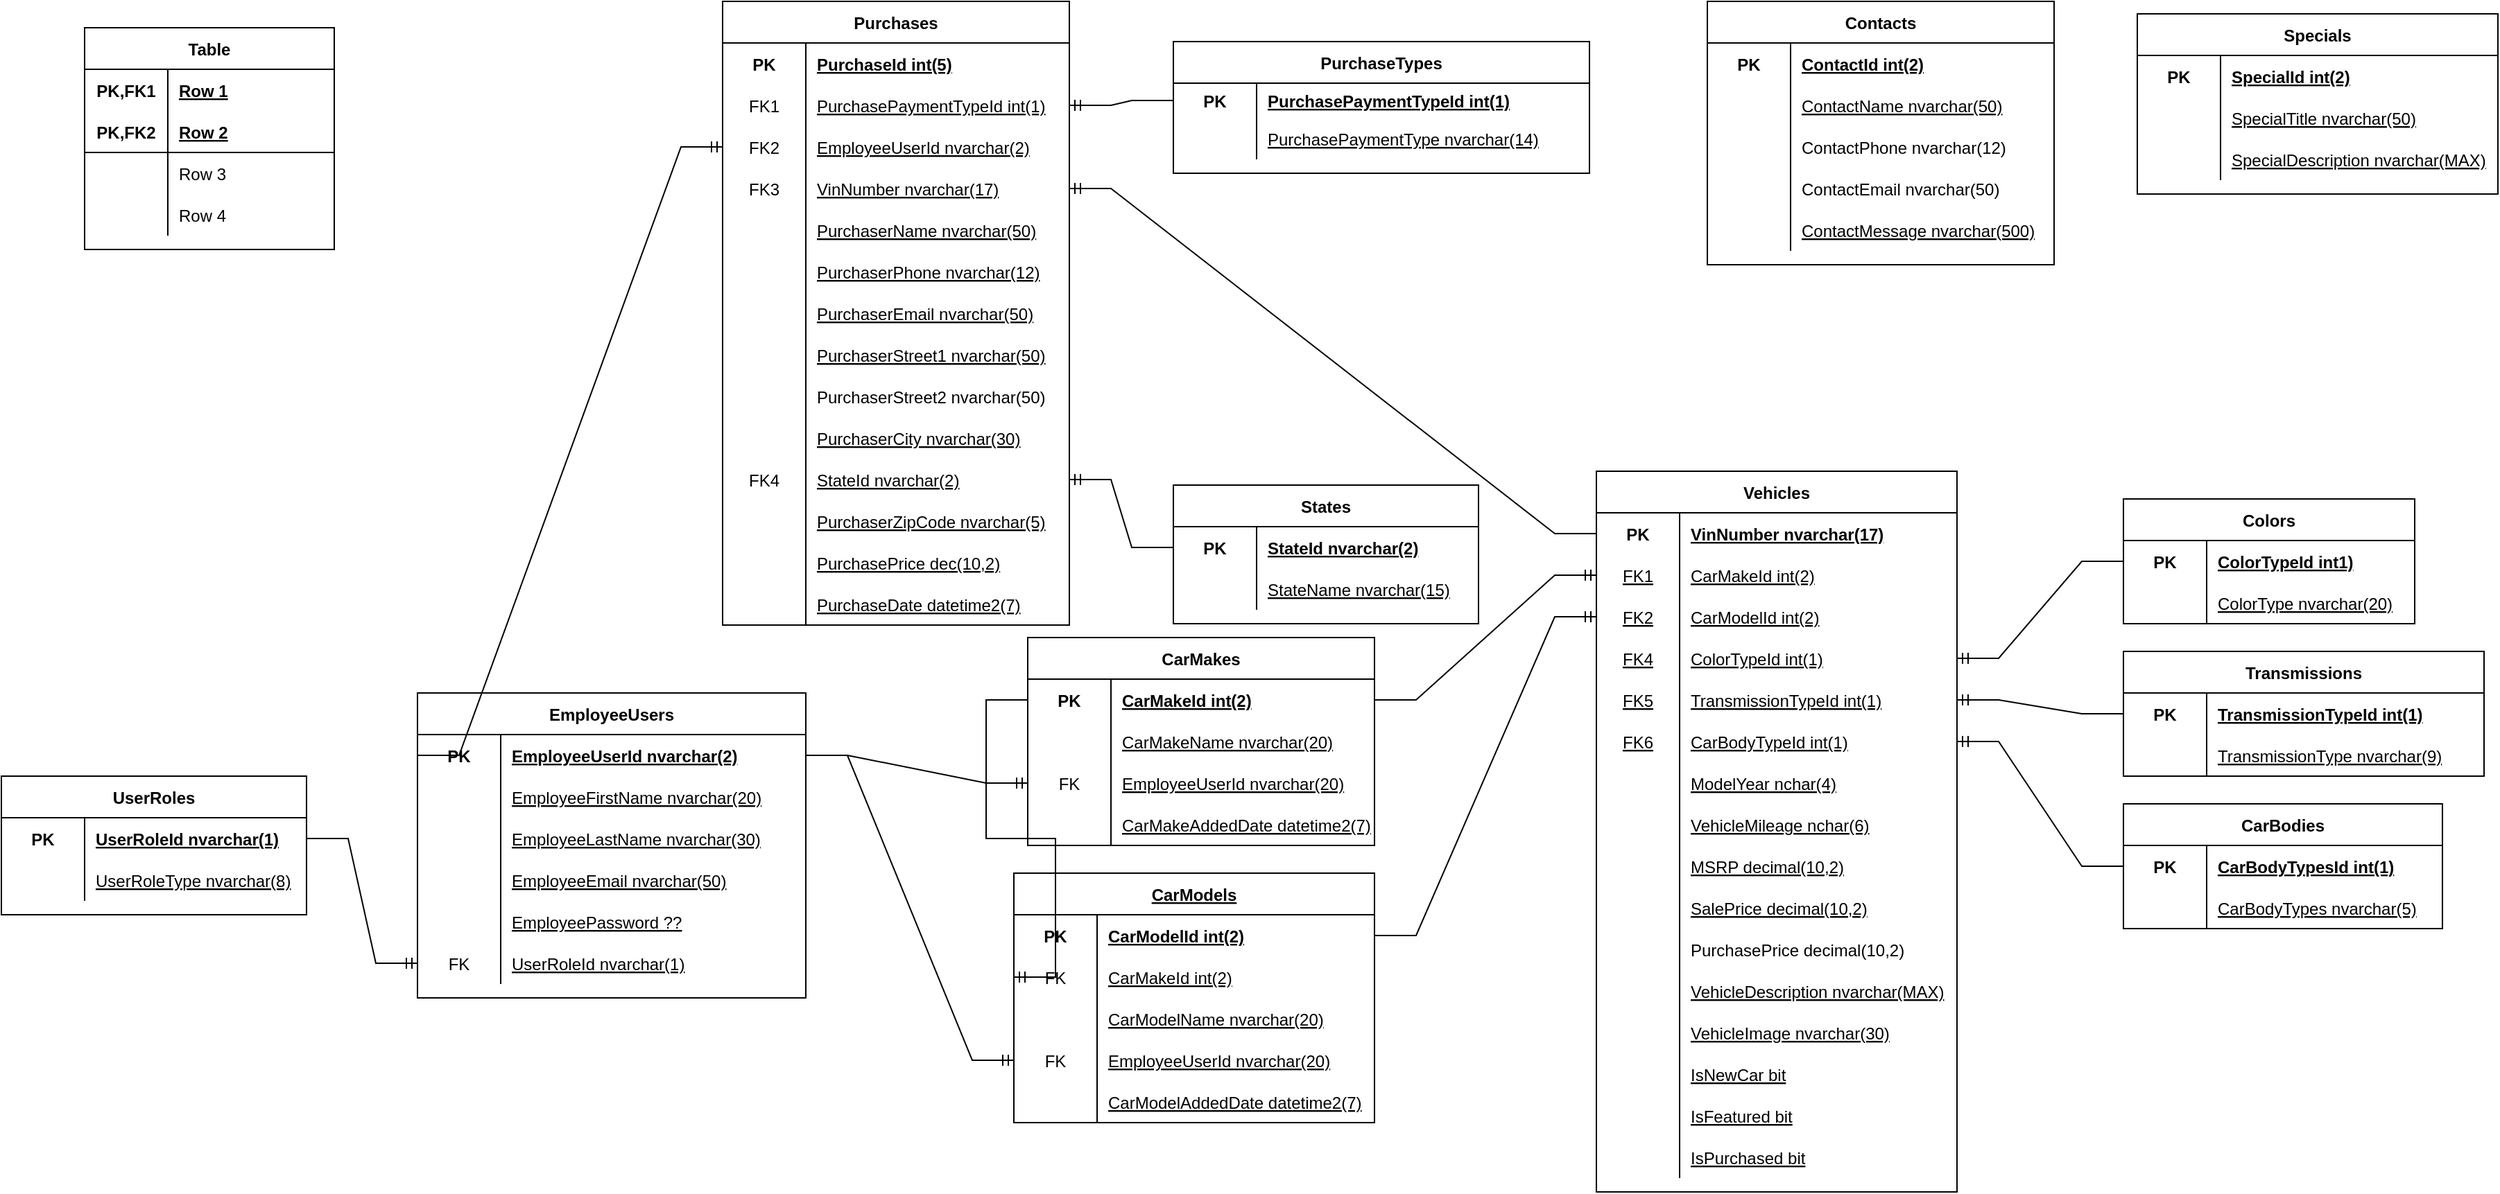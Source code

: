 <mxfile version="20.0.1" type="device"><diagram id="ezFmuvmp6qrBWbiC3cni" name="Page-1"><mxGraphModel dx="1597" dy="891" grid="1" gridSize="10" guides="1" tooltips="1" connect="1" arrows="1" fold="1" page="1" pageScale="1" pageWidth="2000" pageHeight="1500" math="0" shadow="0"><root><mxCell id="0"/><mxCell id="1" parent="0"/><mxCell id="6S44NTS5QVKhWcaASvJV-121" value="CarMakes" style="shape=table;startSize=30;container=1;collapsible=1;childLayout=tableLayout;fixedRows=1;rowLines=0;fontStyle=1;align=center;resizeLast=1;" parent="1" vertex="1"><mxGeometry x="830" y="520" width="250" height="150" as="geometry"><mxRectangle x="1140" y="100" width="70" height="30" as="alternateBounds"/></mxGeometry></mxCell><mxCell id="6S44NTS5QVKhWcaASvJV-122" value="" style="shape=tableRow;horizontal=0;startSize=0;swimlaneHead=0;swimlaneBody=0;fillColor=none;collapsible=0;dropTarget=0;points=[[0,0.5],[1,0.5]];portConstraint=eastwest;top=0;left=0;right=0;bottom=0;" parent="6S44NTS5QVKhWcaASvJV-121" vertex="1"><mxGeometry y="30" width="250" height="30" as="geometry"/></mxCell><mxCell id="6S44NTS5QVKhWcaASvJV-123" value="PK" style="shape=partialRectangle;connectable=0;fillColor=none;top=0;left=0;bottom=0;right=0;fontStyle=1;overflow=hidden;" parent="6S44NTS5QVKhWcaASvJV-122" vertex="1"><mxGeometry width="60" height="30" as="geometry"><mxRectangle width="60" height="30" as="alternateBounds"/></mxGeometry></mxCell><mxCell id="6S44NTS5QVKhWcaASvJV-124" value="CarMakeId int(2)" style="shape=partialRectangle;connectable=0;fillColor=none;top=0;left=0;bottom=0;right=0;align=left;spacingLeft=6;fontStyle=5;overflow=hidden;" parent="6S44NTS5QVKhWcaASvJV-122" vertex="1"><mxGeometry x="60" width="190" height="30" as="geometry"><mxRectangle width="190" height="30" as="alternateBounds"/></mxGeometry></mxCell><mxCell id="6S44NTS5QVKhWcaASvJV-131" value="" style="shape=tableRow;horizontal=0;startSize=0;swimlaneHead=0;swimlaneBody=0;fillColor=none;collapsible=0;dropTarget=0;points=[[0,0.5],[1,0.5]];portConstraint=eastwest;top=0;left=0;right=0;bottom=0;" parent="6S44NTS5QVKhWcaASvJV-121" vertex="1"><mxGeometry y="60" width="250" height="30" as="geometry"/></mxCell><mxCell id="6S44NTS5QVKhWcaASvJV-132" value="" style="shape=partialRectangle;connectable=0;fillColor=none;top=0;left=0;bottom=0;right=0;editable=1;overflow=hidden;" parent="6S44NTS5QVKhWcaASvJV-131" vertex="1"><mxGeometry width="60" height="30" as="geometry"><mxRectangle width="60" height="30" as="alternateBounds"/></mxGeometry></mxCell><mxCell id="6S44NTS5QVKhWcaASvJV-133" value="CarMakeName nvarchar(20)" style="shape=partialRectangle;connectable=0;fillColor=none;top=0;left=0;bottom=0;right=0;align=left;spacingLeft=6;overflow=hidden;fontStyle=4" parent="6S44NTS5QVKhWcaASvJV-131" vertex="1"><mxGeometry x="60" width="190" height="30" as="geometry"><mxRectangle width="190" height="30" as="alternateBounds"/></mxGeometry></mxCell><mxCell id="zYKsgpIjPlflxYxR3zUC-27" value="" style="shape=tableRow;horizontal=0;startSize=0;swimlaneHead=0;swimlaneBody=0;fillColor=none;collapsible=0;dropTarget=0;points=[[0,0.5],[1,0.5]];portConstraint=eastwest;top=0;left=0;right=0;bottom=0;" parent="6S44NTS5QVKhWcaASvJV-121" vertex="1"><mxGeometry y="90" width="250" height="30" as="geometry"/></mxCell><mxCell id="zYKsgpIjPlflxYxR3zUC-28" value="FK" style="shape=partialRectangle;connectable=0;fillColor=none;top=0;left=0;bottom=0;right=0;fontStyle=0;overflow=hidden;" parent="zYKsgpIjPlflxYxR3zUC-27" vertex="1"><mxGeometry width="60" height="30" as="geometry"><mxRectangle width="60" height="30" as="alternateBounds"/></mxGeometry></mxCell><mxCell id="zYKsgpIjPlflxYxR3zUC-29" value="EmployeeUserId nvarchar(20)" style="shape=partialRectangle;connectable=0;fillColor=none;top=0;left=0;bottom=0;right=0;align=left;spacingLeft=6;fontStyle=4;overflow=hidden;" parent="zYKsgpIjPlflxYxR3zUC-27" vertex="1"><mxGeometry x="60" width="190" height="30" as="geometry"><mxRectangle width="190" height="30" as="alternateBounds"/></mxGeometry></mxCell><mxCell id="6S44NTS5QVKhWcaASvJV-301" value="" style="shape=tableRow;horizontal=0;startSize=0;swimlaneHead=0;swimlaneBody=0;fillColor=none;collapsible=0;dropTarget=0;points=[[0,0.5],[1,0.5]];portConstraint=eastwest;top=0;left=0;right=0;bottom=0;" parent="6S44NTS5QVKhWcaASvJV-121" vertex="1"><mxGeometry y="120" width="250" height="30" as="geometry"/></mxCell><mxCell id="6S44NTS5QVKhWcaASvJV-302" value="" style="shape=partialRectangle;connectable=0;fillColor=none;top=0;left=0;bottom=0;right=0;editable=1;overflow=hidden;" parent="6S44NTS5QVKhWcaASvJV-301" vertex="1"><mxGeometry width="60" height="30" as="geometry"><mxRectangle width="60" height="30" as="alternateBounds"/></mxGeometry></mxCell><mxCell id="6S44NTS5QVKhWcaASvJV-303" value="CarMakeAddedDate datetime2(7)" style="shape=partialRectangle;connectable=0;fillColor=none;top=0;left=0;bottom=0;right=0;align=left;spacingLeft=6;overflow=hidden;fontStyle=4" parent="6S44NTS5QVKhWcaASvJV-301" vertex="1"><mxGeometry x="60" width="190" height="30" as="geometry"><mxRectangle width="190" height="30" as="alternateBounds"/></mxGeometry></mxCell><mxCell id="6S44NTS5QVKhWcaASvJV-149" value="CarModels" style="shape=table;startSize=30;container=1;collapsible=1;childLayout=tableLayout;fixedRows=1;rowLines=0;fontStyle=5;align=center;resizeLast=1;" parent="1" vertex="1"><mxGeometry x="820" y="690" width="260" height="180" as="geometry"><mxRectangle x="840" y="270" width="70" height="30" as="alternateBounds"/></mxGeometry></mxCell><mxCell id="6S44NTS5QVKhWcaASvJV-150" value="" style="shape=tableRow;horizontal=0;startSize=0;swimlaneHead=0;swimlaneBody=0;fillColor=none;collapsible=0;dropTarget=0;points=[[0,0.5],[1,0.5]];portConstraint=eastwest;top=0;left=0;right=0;bottom=0;" parent="6S44NTS5QVKhWcaASvJV-149" vertex="1"><mxGeometry y="30" width="260" height="30" as="geometry"/></mxCell><mxCell id="6S44NTS5QVKhWcaASvJV-151" value="PK" style="shape=partialRectangle;connectable=0;fillColor=none;top=0;left=0;bottom=0;right=0;fontStyle=1;overflow=hidden;" parent="6S44NTS5QVKhWcaASvJV-150" vertex="1"><mxGeometry width="60" height="30" as="geometry"><mxRectangle width="60" height="30" as="alternateBounds"/></mxGeometry></mxCell><mxCell id="6S44NTS5QVKhWcaASvJV-152" value="CarModelId int(2)" style="shape=partialRectangle;connectable=0;fillColor=none;top=0;left=0;bottom=0;right=0;align=left;spacingLeft=6;fontStyle=5;overflow=hidden;" parent="6S44NTS5QVKhWcaASvJV-150" vertex="1"><mxGeometry x="60" width="200" height="30" as="geometry"><mxRectangle width="200" height="30" as="alternateBounds"/></mxGeometry></mxCell><mxCell id="6S44NTS5QVKhWcaASvJV-304" value="" style="shape=tableRow;horizontal=0;startSize=0;swimlaneHead=0;swimlaneBody=0;fillColor=none;collapsible=0;dropTarget=0;points=[[0,0.5],[1,0.5]];portConstraint=eastwest;top=0;left=0;right=0;bottom=0;" parent="6S44NTS5QVKhWcaASvJV-149" vertex="1"><mxGeometry y="60" width="260" height="30" as="geometry"/></mxCell><mxCell id="6S44NTS5QVKhWcaASvJV-305" value="FK" style="shape=partialRectangle;connectable=0;fillColor=none;top=0;left=0;bottom=0;right=0;fontStyle=0;overflow=hidden;" parent="6S44NTS5QVKhWcaASvJV-304" vertex="1"><mxGeometry width="60" height="30" as="geometry"><mxRectangle width="60" height="30" as="alternateBounds"/></mxGeometry></mxCell><mxCell id="6S44NTS5QVKhWcaASvJV-306" value="CarMakeId int(2)" style="shape=partialRectangle;connectable=0;fillColor=none;top=0;left=0;bottom=0;right=0;align=left;spacingLeft=6;fontStyle=4;overflow=hidden;" parent="6S44NTS5QVKhWcaASvJV-304" vertex="1"><mxGeometry x="60" width="200" height="30" as="geometry"><mxRectangle width="200" height="30" as="alternateBounds"/></mxGeometry></mxCell><mxCell id="6S44NTS5QVKhWcaASvJV-156" value="" style="shape=tableRow;horizontal=0;startSize=0;swimlaneHead=0;swimlaneBody=0;fillColor=none;collapsible=0;dropTarget=0;points=[[0,0.5],[1,0.5]];portConstraint=eastwest;top=0;left=0;right=0;bottom=0;" parent="6S44NTS5QVKhWcaASvJV-149" vertex="1"><mxGeometry y="90" width="260" height="30" as="geometry"/></mxCell><mxCell id="6S44NTS5QVKhWcaASvJV-157" value="" style="shape=partialRectangle;connectable=0;fillColor=none;top=0;left=0;bottom=0;right=0;editable=1;overflow=hidden;" parent="6S44NTS5QVKhWcaASvJV-156" vertex="1"><mxGeometry width="60" height="30" as="geometry"><mxRectangle width="60" height="30" as="alternateBounds"/></mxGeometry></mxCell><mxCell id="6S44NTS5QVKhWcaASvJV-158" value="CarModelName nvarchar(20)" style="shape=partialRectangle;connectable=0;fillColor=none;top=0;left=0;bottom=0;right=0;align=left;spacingLeft=6;overflow=hidden;fontStyle=4" parent="6S44NTS5QVKhWcaASvJV-156" vertex="1"><mxGeometry x="60" width="200" height="30" as="geometry"><mxRectangle width="200" height="30" as="alternateBounds"/></mxGeometry></mxCell><mxCell id="zYKsgpIjPlflxYxR3zUC-30" value="" style="shape=tableRow;horizontal=0;startSize=0;swimlaneHead=0;swimlaneBody=0;fillColor=none;collapsible=0;dropTarget=0;points=[[0,0.5],[1,0.5]];portConstraint=eastwest;top=0;left=0;right=0;bottom=0;" parent="6S44NTS5QVKhWcaASvJV-149" vertex="1"><mxGeometry y="120" width="260" height="30" as="geometry"/></mxCell><mxCell id="zYKsgpIjPlflxYxR3zUC-31" value="FK" style="shape=partialRectangle;connectable=0;fillColor=none;top=0;left=0;bottom=0;right=0;fontStyle=0;overflow=hidden;" parent="zYKsgpIjPlflxYxR3zUC-30" vertex="1"><mxGeometry width="60" height="30" as="geometry"><mxRectangle width="60" height="30" as="alternateBounds"/></mxGeometry></mxCell><mxCell id="zYKsgpIjPlflxYxR3zUC-32" value="EmployeeUserId nvarchar(20)" style="shape=partialRectangle;connectable=0;fillColor=none;top=0;left=0;bottom=0;right=0;align=left;spacingLeft=6;fontStyle=4;overflow=hidden;" parent="zYKsgpIjPlflxYxR3zUC-30" vertex="1"><mxGeometry x="60" width="200" height="30" as="geometry"><mxRectangle width="200" height="30" as="alternateBounds"/></mxGeometry></mxCell><mxCell id="6S44NTS5QVKhWcaASvJV-307" value="" style="shape=tableRow;horizontal=0;startSize=0;swimlaneHead=0;swimlaneBody=0;fillColor=none;collapsible=0;dropTarget=0;points=[[0,0.5],[1,0.5]];portConstraint=eastwest;top=0;left=0;right=0;bottom=0;" parent="6S44NTS5QVKhWcaASvJV-149" vertex="1"><mxGeometry y="150" width="260" height="30" as="geometry"/></mxCell><mxCell id="6S44NTS5QVKhWcaASvJV-308" value="" style="shape=partialRectangle;connectable=0;fillColor=none;top=0;left=0;bottom=0;right=0;editable=1;overflow=hidden;" parent="6S44NTS5QVKhWcaASvJV-307" vertex="1"><mxGeometry width="60" height="30" as="geometry"><mxRectangle width="60" height="30" as="alternateBounds"/></mxGeometry></mxCell><mxCell id="6S44NTS5QVKhWcaASvJV-309" value="CarModelAddedDate datetime2(7)" style="shape=partialRectangle;connectable=0;fillColor=none;top=0;left=0;bottom=0;right=0;align=left;spacingLeft=6;overflow=hidden;fontStyle=4" parent="6S44NTS5QVKhWcaASvJV-307" vertex="1"><mxGeometry x="60" width="200" height="30" as="geometry"><mxRectangle width="200" height="30" as="alternateBounds"/></mxGeometry></mxCell><mxCell id="6S44NTS5QVKhWcaASvJV-178" value="Colors" style="shape=table;startSize=30;container=1;collapsible=1;childLayout=tableLayout;fixedRows=1;rowLines=0;fontStyle=1;align=center;resizeLast=1;" parent="1" vertex="1"><mxGeometry x="1620" y="420" width="210" height="90" as="geometry"/></mxCell><mxCell id="6S44NTS5QVKhWcaASvJV-179" value="" style="shape=tableRow;horizontal=0;startSize=0;swimlaneHead=0;swimlaneBody=0;fillColor=none;collapsible=0;dropTarget=0;points=[[0,0.5],[1,0.5]];portConstraint=eastwest;top=0;left=0;right=0;bottom=0;" parent="6S44NTS5QVKhWcaASvJV-178" vertex="1"><mxGeometry y="30" width="210" height="30" as="geometry"/></mxCell><mxCell id="6S44NTS5QVKhWcaASvJV-180" value="PK" style="shape=partialRectangle;connectable=0;fillColor=none;top=0;left=0;bottom=0;right=0;fontStyle=1;overflow=hidden;" parent="6S44NTS5QVKhWcaASvJV-179" vertex="1"><mxGeometry width="60" height="30" as="geometry"><mxRectangle width="60" height="30" as="alternateBounds"/></mxGeometry></mxCell><mxCell id="6S44NTS5QVKhWcaASvJV-181" value="ColorTypeId int1)" style="shape=partialRectangle;connectable=0;fillColor=none;top=0;left=0;bottom=0;right=0;align=left;spacingLeft=6;fontStyle=5;overflow=hidden;" parent="6S44NTS5QVKhWcaASvJV-179" vertex="1"><mxGeometry x="60" width="150" height="30" as="geometry"><mxRectangle width="150" height="30" as="alternateBounds"/></mxGeometry></mxCell><mxCell id="6S44NTS5QVKhWcaASvJV-185" value="" style="shape=tableRow;horizontal=0;startSize=0;swimlaneHead=0;swimlaneBody=0;fillColor=none;collapsible=0;dropTarget=0;points=[[0,0.5],[1,0.5]];portConstraint=eastwest;top=0;left=0;right=0;bottom=0;" parent="6S44NTS5QVKhWcaASvJV-178" vertex="1"><mxGeometry y="60" width="210" height="30" as="geometry"/></mxCell><mxCell id="6S44NTS5QVKhWcaASvJV-186" value="" style="shape=partialRectangle;connectable=0;fillColor=none;top=0;left=0;bottom=0;right=0;editable=1;overflow=hidden;" parent="6S44NTS5QVKhWcaASvJV-185" vertex="1"><mxGeometry width="60" height="30" as="geometry"><mxRectangle width="60" height="30" as="alternateBounds"/></mxGeometry></mxCell><mxCell id="6S44NTS5QVKhWcaASvJV-187" value="ColorType nvarchar(20)" style="shape=partialRectangle;connectable=0;fillColor=none;top=0;left=0;bottom=0;right=0;align=left;spacingLeft=6;overflow=hidden;fontStyle=4" parent="6S44NTS5QVKhWcaASvJV-185" vertex="1"><mxGeometry x="60" width="150" height="30" as="geometry"><mxRectangle width="150" height="30" as="alternateBounds"/></mxGeometry></mxCell><mxCell id="6S44NTS5QVKhWcaASvJV-204" value="Transmissions" style="shape=table;startSize=30;container=1;collapsible=1;childLayout=tableLayout;fixedRows=1;rowLines=0;fontStyle=1;align=center;resizeLast=1;" parent="1" vertex="1"><mxGeometry x="1620" y="530" width="260" height="90" as="geometry"/></mxCell><mxCell id="6S44NTS5QVKhWcaASvJV-205" value="" style="shape=tableRow;horizontal=0;startSize=0;swimlaneHead=0;swimlaneBody=0;fillColor=none;collapsible=0;dropTarget=0;points=[[0,0.5],[1,0.5]];portConstraint=eastwest;top=0;left=0;right=0;bottom=0;" parent="6S44NTS5QVKhWcaASvJV-204" vertex="1"><mxGeometry y="30" width="260" height="30" as="geometry"/></mxCell><mxCell id="6S44NTS5QVKhWcaASvJV-206" value="PK" style="shape=partialRectangle;connectable=0;fillColor=none;top=0;left=0;bottom=0;right=0;fontStyle=1;overflow=hidden;" parent="6S44NTS5QVKhWcaASvJV-205" vertex="1"><mxGeometry width="60" height="30" as="geometry"><mxRectangle width="60" height="30" as="alternateBounds"/></mxGeometry></mxCell><mxCell id="6S44NTS5QVKhWcaASvJV-207" value="TransmissionTypeId int(1)" style="shape=partialRectangle;connectable=0;fillColor=none;top=0;left=0;bottom=0;right=0;align=left;spacingLeft=6;fontStyle=5;overflow=hidden;" parent="6S44NTS5QVKhWcaASvJV-205" vertex="1"><mxGeometry x="60" width="200" height="30" as="geometry"><mxRectangle width="200" height="30" as="alternateBounds"/></mxGeometry></mxCell><mxCell id="6S44NTS5QVKhWcaASvJV-211" value="" style="shape=tableRow;horizontal=0;startSize=0;swimlaneHead=0;swimlaneBody=0;fillColor=none;collapsible=0;dropTarget=0;points=[[0,0.5],[1,0.5]];portConstraint=eastwest;top=0;left=0;right=0;bottom=0;" parent="6S44NTS5QVKhWcaASvJV-204" vertex="1"><mxGeometry y="60" width="260" height="30" as="geometry"/></mxCell><mxCell id="6S44NTS5QVKhWcaASvJV-212" value="" style="shape=partialRectangle;connectable=0;fillColor=none;top=0;left=0;bottom=0;right=0;editable=1;overflow=hidden;" parent="6S44NTS5QVKhWcaASvJV-211" vertex="1"><mxGeometry width="60" height="30" as="geometry"><mxRectangle width="60" height="30" as="alternateBounds"/></mxGeometry></mxCell><mxCell id="6S44NTS5QVKhWcaASvJV-213" value="TransmissionType nvarchar(9)" style="shape=partialRectangle;connectable=0;fillColor=none;top=0;left=0;bottom=0;right=0;align=left;spacingLeft=6;overflow=hidden;fontStyle=4" parent="6S44NTS5QVKhWcaASvJV-211" vertex="1"><mxGeometry x="60" width="200" height="30" as="geometry"><mxRectangle width="200" height="30" as="alternateBounds"/></mxGeometry></mxCell><mxCell id="6S44NTS5QVKhWcaASvJV-218" value="CarBodies" style="shape=table;startSize=30;container=1;collapsible=1;childLayout=tableLayout;fixedRows=1;rowLines=0;fontStyle=1;align=center;resizeLast=1;" parent="1" vertex="1"><mxGeometry x="1620" y="640" width="230" height="90" as="geometry"/></mxCell><mxCell id="6S44NTS5QVKhWcaASvJV-219" value="" style="shape=tableRow;horizontal=0;startSize=0;swimlaneHead=0;swimlaneBody=0;fillColor=none;collapsible=0;dropTarget=0;points=[[0,0.5],[1,0.5]];portConstraint=eastwest;top=0;left=0;right=0;bottom=0;" parent="6S44NTS5QVKhWcaASvJV-218" vertex="1"><mxGeometry y="30" width="230" height="30" as="geometry"/></mxCell><mxCell id="6S44NTS5QVKhWcaASvJV-220" value="PK" style="shape=partialRectangle;connectable=0;fillColor=none;top=0;left=0;bottom=0;right=0;fontStyle=1;overflow=hidden;" parent="6S44NTS5QVKhWcaASvJV-219" vertex="1"><mxGeometry width="60" height="30" as="geometry"><mxRectangle width="60" height="30" as="alternateBounds"/></mxGeometry></mxCell><mxCell id="6S44NTS5QVKhWcaASvJV-221" value="CarBodyTypesId int(1)" style="shape=partialRectangle;connectable=0;fillColor=none;top=0;left=0;bottom=0;right=0;align=left;spacingLeft=6;fontStyle=5;overflow=hidden;" parent="6S44NTS5QVKhWcaASvJV-219" vertex="1"><mxGeometry x="60" width="170" height="30" as="geometry"><mxRectangle width="170" height="30" as="alternateBounds"/></mxGeometry></mxCell><mxCell id="6S44NTS5QVKhWcaASvJV-225" value="" style="shape=tableRow;horizontal=0;startSize=0;swimlaneHead=0;swimlaneBody=0;fillColor=none;collapsible=0;dropTarget=0;points=[[0,0.5],[1,0.5]];portConstraint=eastwest;top=0;left=0;right=0;bottom=0;" parent="6S44NTS5QVKhWcaASvJV-218" vertex="1"><mxGeometry y="60" width="230" height="30" as="geometry"/></mxCell><mxCell id="6S44NTS5QVKhWcaASvJV-226" value="" style="shape=partialRectangle;connectable=0;fillColor=none;top=0;left=0;bottom=0;right=0;editable=1;overflow=hidden;" parent="6S44NTS5QVKhWcaASvJV-225" vertex="1"><mxGeometry width="60" height="30" as="geometry"><mxRectangle width="60" height="30" as="alternateBounds"/></mxGeometry></mxCell><mxCell id="6S44NTS5QVKhWcaASvJV-227" value="CarBodyTypes nvarchar(5)" style="shape=partialRectangle;connectable=0;fillColor=none;top=0;left=0;bottom=0;right=0;align=left;spacingLeft=6;overflow=hidden;fontStyle=4" parent="6S44NTS5QVKhWcaASvJV-225" vertex="1"><mxGeometry x="60" width="170" height="30" as="geometry"><mxRectangle width="170" height="30" as="alternateBounds"/></mxGeometry></mxCell><mxCell id="6S44NTS5QVKhWcaASvJV-249" value="Vehicles" style="shape=table;startSize=30;container=1;collapsible=1;childLayout=tableLayout;fixedRows=1;rowLines=0;fontStyle=1;align=center;resizeLast=1;" parent="1" vertex="1"><mxGeometry x="1240" y="400" width="260" height="520" as="geometry"><mxRectangle x="410" y="380" width="80" height="30" as="alternateBounds"/></mxGeometry></mxCell><mxCell id="6S44NTS5QVKhWcaASvJV-250" value="" style="shape=tableRow;horizontal=0;startSize=0;swimlaneHead=0;swimlaneBody=0;fillColor=none;collapsible=0;dropTarget=0;points=[[0,0.5],[1,0.5]];portConstraint=eastwest;top=0;left=0;right=0;bottom=0;" parent="6S44NTS5QVKhWcaASvJV-249" vertex="1"><mxGeometry y="30" width="260" height="30" as="geometry"/></mxCell><mxCell id="6S44NTS5QVKhWcaASvJV-251" value="PK" style="shape=partialRectangle;connectable=0;fillColor=none;top=0;left=0;bottom=0;right=0;fontStyle=1;overflow=hidden;" parent="6S44NTS5QVKhWcaASvJV-250" vertex="1"><mxGeometry width="60" height="30" as="geometry"><mxRectangle width="60" height="30" as="alternateBounds"/></mxGeometry></mxCell><mxCell id="6S44NTS5QVKhWcaASvJV-252" value="VinNumber nvarchar(17)" style="shape=partialRectangle;connectable=0;fillColor=none;top=0;left=0;bottom=0;right=0;align=left;spacingLeft=6;fontStyle=5;overflow=hidden;" parent="6S44NTS5QVKhWcaASvJV-250" vertex="1"><mxGeometry x="60" width="200" height="30" as="geometry"><mxRectangle width="200" height="30" as="alternateBounds"/></mxGeometry></mxCell><mxCell id="6S44NTS5QVKhWcaASvJV-256" value="" style="shape=tableRow;horizontal=0;startSize=0;swimlaneHead=0;swimlaneBody=0;fillColor=none;collapsible=0;dropTarget=0;points=[[0,0.5],[1,0.5]];portConstraint=eastwest;top=0;left=0;right=0;bottom=0;" parent="6S44NTS5QVKhWcaASvJV-249" vertex="1"><mxGeometry y="60" width="260" height="30" as="geometry"/></mxCell><mxCell id="6S44NTS5QVKhWcaASvJV-257" value="FK1" style="shape=partialRectangle;connectable=0;fillColor=none;top=0;left=0;bottom=0;right=0;editable=1;overflow=hidden;fontStyle=4" parent="6S44NTS5QVKhWcaASvJV-256" vertex="1"><mxGeometry width="60" height="30" as="geometry"><mxRectangle width="60" height="30" as="alternateBounds"/></mxGeometry></mxCell><mxCell id="6S44NTS5QVKhWcaASvJV-258" value="CarMakeId int(2)" style="shape=partialRectangle;connectable=0;fillColor=none;top=0;left=0;bottom=0;right=0;align=left;spacingLeft=6;overflow=hidden;fontStyle=4" parent="6S44NTS5QVKhWcaASvJV-256" vertex="1"><mxGeometry x="60" width="200" height="30" as="geometry"><mxRectangle width="200" height="30" as="alternateBounds"/></mxGeometry></mxCell><mxCell id="6S44NTS5QVKhWcaASvJV-259" value="" style="shape=tableRow;horizontal=0;startSize=0;swimlaneHead=0;swimlaneBody=0;fillColor=none;collapsible=0;dropTarget=0;points=[[0,0.5],[1,0.5]];portConstraint=eastwest;top=0;left=0;right=0;bottom=0;" parent="6S44NTS5QVKhWcaASvJV-249" vertex="1"><mxGeometry y="90" width="260" height="30" as="geometry"/></mxCell><mxCell id="6S44NTS5QVKhWcaASvJV-260" value="FK2" style="shape=partialRectangle;connectable=0;fillColor=none;top=0;left=0;bottom=0;right=0;editable=1;overflow=hidden;fontStyle=4" parent="6S44NTS5QVKhWcaASvJV-259" vertex="1"><mxGeometry width="60" height="30" as="geometry"><mxRectangle width="60" height="30" as="alternateBounds"/></mxGeometry></mxCell><mxCell id="6S44NTS5QVKhWcaASvJV-261" value="CarModelId int(2)" style="shape=partialRectangle;connectable=0;fillColor=none;top=0;left=0;bottom=0;right=0;align=left;spacingLeft=6;overflow=hidden;fontStyle=4" parent="6S44NTS5QVKhWcaASvJV-259" vertex="1"><mxGeometry x="60" width="200" height="30" as="geometry"><mxRectangle width="200" height="30" as="alternateBounds"/></mxGeometry></mxCell><mxCell id="6S44NTS5QVKhWcaASvJV-268" value="" style="shape=tableRow;horizontal=0;startSize=0;swimlaneHead=0;swimlaneBody=0;fillColor=none;collapsible=0;dropTarget=0;points=[[0,0.5],[1,0.5]];portConstraint=eastwest;top=0;left=0;right=0;bottom=0;" parent="6S44NTS5QVKhWcaASvJV-249" vertex="1"><mxGeometry y="120" width="260" height="30" as="geometry"/></mxCell><mxCell id="6S44NTS5QVKhWcaASvJV-269" value="FK4" style="shape=partialRectangle;connectable=0;fillColor=none;top=0;left=0;bottom=0;right=0;fontStyle=4;overflow=hidden;" parent="6S44NTS5QVKhWcaASvJV-268" vertex="1"><mxGeometry width="60" height="30" as="geometry"><mxRectangle width="60" height="30" as="alternateBounds"/></mxGeometry></mxCell><mxCell id="6S44NTS5QVKhWcaASvJV-270" value="ColorTypeId int(1)" style="shape=partialRectangle;connectable=0;fillColor=none;top=0;left=0;bottom=0;right=0;align=left;spacingLeft=6;fontStyle=4;overflow=hidden;" parent="6S44NTS5QVKhWcaASvJV-268" vertex="1"><mxGeometry x="60" width="200" height="30" as="geometry"><mxRectangle width="200" height="30" as="alternateBounds"/></mxGeometry></mxCell><mxCell id="6S44NTS5QVKhWcaASvJV-274" value="" style="shape=tableRow;horizontal=0;startSize=0;swimlaneHead=0;swimlaneBody=0;fillColor=none;collapsible=0;dropTarget=0;points=[[0,0.5],[1,0.5]];portConstraint=eastwest;top=0;left=0;right=0;bottom=0;" parent="6S44NTS5QVKhWcaASvJV-249" vertex="1"><mxGeometry y="150" width="260" height="30" as="geometry"/></mxCell><mxCell id="6S44NTS5QVKhWcaASvJV-275" value="FK5" style="shape=partialRectangle;connectable=0;fillColor=none;top=0;left=0;bottom=0;right=0;fontStyle=4;overflow=hidden;" parent="6S44NTS5QVKhWcaASvJV-274" vertex="1"><mxGeometry width="60" height="30" as="geometry"><mxRectangle width="60" height="30" as="alternateBounds"/></mxGeometry></mxCell><mxCell id="6S44NTS5QVKhWcaASvJV-276" value="TransmissionTypeId int(1)" style="shape=partialRectangle;connectable=0;fillColor=none;top=0;left=0;bottom=0;right=0;align=left;spacingLeft=6;fontStyle=4;overflow=hidden;" parent="6S44NTS5QVKhWcaASvJV-274" vertex="1"><mxGeometry x="60" width="200" height="30" as="geometry"><mxRectangle width="200" height="30" as="alternateBounds"/></mxGeometry></mxCell><mxCell id="6S44NTS5QVKhWcaASvJV-265" value="" style="shape=tableRow;horizontal=0;startSize=0;swimlaneHead=0;swimlaneBody=0;fillColor=none;collapsible=0;dropTarget=0;points=[[0,0.5],[1,0.5]];portConstraint=eastwest;top=0;left=0;right=0;bottom=0;" parent="6S44NTS5QVKhWcaASvJV-249" vertex="1"><mxGeometry y="180" width="260" height="30" as="geometry"/></mxCell><mxCell id="6S44NTS5QVKhWcaASvJV-266" value="FK6" style="shape=partialRectangle;connectable=0;fillColor=none;top=0;left=0;bottom=0;right=0;fontStyle=4;overflow=hidden;" parent="6S44NTS5QVKhWcaASvJV-265" vertex="1"><mxGeometry width="60" height="30" as="geometry"><mxRectangle width="60" height="30" as="alternateBounds"/></mxGeometry></mxCell><mxCell id="6S44NTS5QVKhWcaASvJV-267" value="CarBodyTypeId int(1)" style="shape=partialRectangle;connectable=0;fillColor=none;top=0;left=0;bottom=0;right=0;align=left;spacingLeft=6;fontStyle=4;overflow=hidden;" parent="6S44NTS5QVKhWcaASvJV-265" vertex="1"><mxGeometry x="60" width="200" height="30" as="geometry"><mxRectangle width="200" height="30" as="alternateBounds"/></mxGeometry></mxCell><mxCell id="6S44NTS5QVKhWcaASvJV-277" value="" style="shape=tableRow;horizontal=0;startSize=0;swimlaneHead=0;swimlaneBody=0;fillColor=none;collapsible=0;dropTarget=0;points=[[0,0.5],[1,0.5]];portConstraint=eastwest;top=0;left=0;right=0;bottom=0;" parent="6S44NTS5QVKhWcaASvJV-249" vertex="1"><mxGeometry y="210" width="260" height="30" as="geometry"/></mxCell><mxCell id="6S44NTS5QVKhWcaASvJV-278" value="" style="shape=partialRectangle;connectable=0;fillColor=none;top=0;left=0;bottom=0;right=0;editable=1;overflow=hidden;" parent="6S44NTS5QVKhWcaASvJV-277" vertex="1"><mxGeometry width="60" height="30" as="geometry"><mxRectangle width="60" height="30" as="alternateBounds"/></mxGeometry></mxCell><mxCell id="6S44NTS5QVKhWcaASvJV-279" value="ModelYear nchar(4)" style="shape=partialRectangle;connectable=0;fillColor=none;top=0;left=0;bottom=0;right=0;align=left;spacingLeft=6;overflow=hidden;fontStyle=4" parent="6S44NTS5QVKhWcaASvJV-277" vertex="1"><mxGeometry x="60" width="200" height="30" as="geometry"><mxRectangle width="200" height="30" as="alternateBounds"/></mxGeometry></mxCell><mxCell id="6S44NTS5QVKhWcaASvJV-283" value="" style="shape=tableRow;horizontal=0;startSize=0;swimlaneHead=0;swimlaneBody=0;fillColor=none;collapsible=0;dropTarget=0;points=[[0,0.5],[1,0.5]];portConstraint=eastwest;top=0;left=0;right=0;bottom=0;" parent="6S44NTS5QVKhWcaASvJV-249" vertex="1"><mxGeometry y="240" width="260" height="30" as="geometry"/></mxCell><mxCell id="6S44NTS5QVKhWcaASvJV-284" value="" style="shape=partialRectangle;connectable=0;fillColor=none;top=0;left=0;bottom=0;right=0;editable=1;overflow=hidden;" parent="6S44NTS5QVKhWcaASvJV-283" vertex="1"><mxGeometry width="60" height="30" as="geometry"><mxRectangle width="60" height="30" as="alternateBounds"/></mxGeometry></mxCell><mxCell id="6S44NTS5QVKhWcaASvJV-285" value="VehicleMileage nchar(6)" style="shape=partialRectangle;connectable=0;fillColor=none;top=0;left=0;bottom=0;right=0;align=left;spacingLeft=6;overflow=hidden;fontStyle=4" parent="6S44NTS5QVKhWcaASvJV-283" vertex="1"><mxGeometry x="60" width="200" height="30" as="geometry"><mxRectangle width="200" height="30" as="alternateBounds"/></mxGeometry></mxCell><mxCell id="6S44NTS5QVKhWcaASvJV-286" value="" style="shape=tableRow;horizontal=0;startSize=0;swimlaneHead=0;swimlaneBody=0;fillColor=none;collapsible=0;dropTarget=0;points=[[0,0.5],[1,0.5]];portConstraint=eastwest;top=0;left=0;right=0;bottom=0;" parent="6S44NTS5QVKhWcaASvJV-249" vertex="1"><mxGeometry y="270" width="260" height="30" as="geometry"/></mxCell><mxCell id="6S44NTS5QVKhWcaASvJV-287" value="" style="shape=partialRectangle;connectable=0;fillColor=none;top=0;left=0;bottom=0;right=0;editable=1;overflow=hidden;" parent="6S44NTS5QVKhWcaASvJV-286" vertex="1"><mxGeometry width="60" height="30" as="geometry"><mxRectangle width="60" height="30" as="alternateBounds"/></mxGeometry></mxCell><mxCell id="6S44NTS5QVKhWcaASvJV-288" value="MSRP decimal(10,2)" style="shape=partialRectangle;connectable=0;fillColor=none;top=0;left=0;bottom=0;right=0;align=left;spacingLeft=6;overflow=hidden;fontStyle=4" parent="6S44NTS5QVKhWcaASvJV-286" vertex="1"><mxGeometry x="60" width="200" height="30" as="geometry"><mxRectangle width="200" height="30" as="alternateBounds"/></mxGeometry></mxCell><mxCell id="6S44NTS5QVKhWcaASvJV-289" value="" style="shape=tableRow;horizontal=0;startSize=0;swimlaneHead=0;swimlaneBody=0;fillColor=none;collapsible=0;dropTarget=0;points=[[0,0.5],[1,0.5]];portConstraint=eastwest;top=0;left=0;right=0;bottom=0;" parent="6S44NTS5QVKhWcaASvJV-249" vertex="1"><mxGeometry y="300" width="260" height="30" as="geometry"/></mxCell><mxCell id="6S44NTS5QVKhWcaASvJV-290" value="" style="shape=partialRectangle;connectable=0;fillColor=none;top=0;left=0;bottom=0;right=0;editable=1;overflow=hidden;" parent="6S44NTS5QVKhWcaASvJV-289" vertex="1"><mxGeometry width="60" height="30" as="geometry"><mxRectangle width="60" height="30" as="alternateBounds"/></mxGeometry></mxCell><mxCell id="6S44NTS5QVKhWcaASvJV-291" value="SalePrice decimal(10,2)" style="shape=partialRectangle;connectable=0;fillColor=none;top=0;left=0;bottom=0;right=0;align=left;spacingLeft=6;overflow=hidden;fontStyle=4" parent="6S44NTS5QVKhWcaASvJV-289" vertex="1"><mxGeometry x="60" width="200" height="30" as="geometry"><mxRectangle width="200" height="30" as="alternateBounds"/></mxGeometry></mxCell><mxCell id="zYKsgpIjPlflxYxR3zUC-44" value="" style="shape=tableRow;horizontal=0;startSize=0;swimlaneHead=0;swimlaneBody=0;fillColor=none;collapsible=0;dropTarget=0;points=[[0,0.5],[1,0.5]];portConstraint=eastwest;top=0;left=0;right=0;bottom=0;" parent="6S44NTS5QVKhWcaASvJV-249" vertex="1"><mxGeometry y="330" width="260" height="30" as="geometry"/></mxCell><mxCell id="zYKsgpIjPlflxYxR3zUC-45" value="" style="shape=partialRectangle;connectable=0;fillColor=none;top=0;left=0;bottom=0;right=0;editable=1;overflow=hidden;" parent="zYKsgpIjPlflxYxR3zUC-44" vertex="1"><mxGeometry width="60" height="30" as="geometry"><mxRectangle width="60" height="30" as="alternateBounds"/></mxGeometry></mxCell><mxCell id="zYKsgpIjPlflxYxR3zUC-46" value="PurchasePrice decimal(10,2)" style="shape=partialRectangle;connectable=0;fillColor=none;top=0;left=0;bottom=0;right=0;align=left;spacingLeft=6;overflow=hidden;" parent="zYKsgpIjPlflxYxR3zUC-44" vertex="1"><mxGeometry x="60" width="200" height="30" as="geometry"><mxRectangle width="200" height="30" as="alternateBounds"/></mxGeometry></mxCell><mxCell id="6S44NTS5QVKhWcaASvJV-292" value="" style="shape=tableRow;horizontal=0;startSize=0;swimlaneHead=0;swimlaneBody=0;fillColor=none;collapsible=0;dropTarget=0;points=[[0,0.5],[1,0.5]];portConstraint=eastwest;top=0;left=0;right=0;bottom=0;" parent="6S44NTS5QVKhWcaASvJV-249" vertex="1"><mxGeometry y="360" width="260" height="30" as="geometry"/></mxCell><mxCell id="6S44NTS5QVKhWcaASvJV-293" value="" style="shape=partialRectangle;connectable=0;fillColor=none;top=0;left=0;bottom=0;right=0;editable=1;overflow=hidden;" parent="6S44NTS5QVKhWcaASvJV-292" vertex="1"><mxGeometry width="60" height="30" as="geometry"><mxRectangle width="60" height="30" as="alternateBounds"/></mxGeometry></mxCell><mxCell id="6S44NTS5QVKhWcaASvJV-294" value="VehicleDescription nvarchar(MAX)" style="shape=partialRectangle;connectable=0;fillColor=none;top=0;left=0;bottom=0;right=0;align=left;spacingLeft=6;overflow=hidden;fontStyle=4" parent="6S44NTS5QVKhWcaASvJV-292" vertex="1"><mxGeometry x="60" width="200" height="30" as="geometry"><mxRectangle width="200" height="30" as="alternateBounds"/></mxGeometry></mxCell><mxCell id="6S44NTS5QVKhWcaASvJV-295" value="" style="shape=tableRow;horizontal=0;startSize=0;swimlaneHead=0;swimlaneBody=0;fillColor=none;collapsible=0;dropTarget=0;points=[[0,0.5],[1,0.5]];portConstraint=eastwest;top=0;left=0;right=0;bottom=0;" parent="6S44NTS5QVKhWcaASvJV-249" vertex="1"><mxGeometry y="390" width="260" height="30" as="geometry"/></mxCell><mxCell id="6S44NTS5QVKhWcaASvJV-296" value="" style="shape=partialRectangle;connectable=0;fillColor=none;top=0;left=0;bottom=0;right=0;editable=1;overflow=hidden;" parent="6S44NTS5QVKhWcaASvJV-295" vertex="1"><mxGeometry width="60" height="30" as="geometry"><mxRectangle width="60" height="30" as="alternateBounds"/></mxGeometry></mxCell><mxCell id="6S44NTS5QVKhWcaASvJV-297" value="VehicleImage nvarchar(30)" style="shape=partialRectangle;connectable=0;fillColor=none;top=0;left=0;bottom=0;right=0;align=left;spacingLeft=6;overflow=hidden;fontStyle=4" parent="6S44NTS5QVKhWcaASvJV-295" vertex="1"><mxGeometry x="60" width="200" height="30" as="geometry"><mxRectangle width="200" height="30" as="alternateBounds"/></mxGeometry></mxCell><mxCell id="zYKsgpIjPlflxYxR3zUC-38" value="" style="shape=tableRow;horizontal=0;startSize=0;swimlaneHead=0;swimlaneBody=0;fillColor=none;collapsible=0;dropTarget=0;points=[[0,0.5],[1,0.5]];portConstraint=eastwest;top=0;left=0;right=0;bottom=0;" parent="6S44NTS5QVKhWcaASvJV-249" vertex="1"><mxGeometry y="420" width="260" height="30" as="geometry"/></mxCell><mxCell id="zYKsgpIjPlflxYxR3zUC-39" value="" style="shape=partialRectangle;connectable=0;fillColor=none;top=0;left=0;bottom=0;right=0;editable=1;overflow=hidden;" parent="zYKsgpIjPlflxYxR3zUC-38" vertex="1"><mxGeometry width="60" height="30" as="geometry"><mxRectangle width="60" height="30" as="alternateBounds"/></mxGeometry></mxCell><mxCell id="zYKsgpIjPlflxYxR3zUC-40" value="IsNewCar bit" style="shape=partialRectangle;connectable=0;fillColor=none;top=0;left=0;bottom=0;right=0;align=left;spacingLeft=6;overflow=hidden;fontStyle=4" parent="zYKsgpIjPlflxYxR3zUC-38" vertex="1"><mxGeometry x="60" width="200" height="30" as="geometry"><mxRectangle width="200" height="30" as="alternateBounds"/></mxGeometry></mxCell><mxCell id="6S44NTS5QVKhWcaASvJV-298" value="" style="shape=tableRow;horizontal=0;startSize=0;swimlaneHead=0;swimlaneBody=0;fillColor=none;collapsible=0;dropTarget=0;points=[[0,0.5],[1,0.5]];portConstraint=eastwest;top=0;left=0;right=0;bottom=0;" parent="6S44NTS5QVKhWcaASvJV-249" vertex="1"><mxGeometry y="450" width="260" height="30" as="geometry"/></mxCell><mxCell id="6S44NTS5QVKhWcaASvJV-299" value="" style="shape=partialRectangle;connectable=0;fillColor=none;top=0;left=0;bottom=0;right=0;editable=1;overflow=hidden;" parent="6S44NTS5QVKhWcaASvJV-298" vertex="1"><mxGeometry width="60" height="30" as="geometry"><mxRectangle width="60" height="30" as="alternateBounds"/></mxGeometry></mxCell><mxCell id="6S44NTS5QVKhWcaASvJV-300" value="IsFeatured bit" style="shape=partialRectangle;connectable=0;fillColor=none;top=0;left=0;bottom=0;right=0;align=left;spacingLeft=6;overflow=hidden;fontStyle=4" parent="6S44NTS5QVKhWcaASvJV-298" vertex="1"><mxGeometry x="60" width="200" height="30" as="geometry"><mxRectangle width="200" height="30" as="alternateBounds"/></mxGeometry></mxCell><mxCell id="6S44NTS5QVKhWcaASvJV-280" value="" style="shape=tableRow;horizontal=0;startSize=0;swimlaneHead=0;swimlaneBody=0;fillColor=none;collapsible=0;dropTarget=0;points=[[0,0.5],[1,0.5]];portConstraint=eastwest;top=0;left=0;right=0;bottom=0;" parent="6S44NTS5QVKhWcaASvJV-249" vertex="1"><mxGeometry y="480" width="260" height="30" as="geometry"/></mxCell><mxCell id="6S44NTS5QVKhWcaASvJV-281" value="" style="shape=partialRectangle;connectable=0;fillColor=none;top=0;left=0;bottom=0;right=0;editable=1;overflow=hidden;" parent="6S44NTS5QVKhWcaASvJV-280" vertex="1"><mxGeometry width="60" height="30" as="geometry"><mxRectangle width="60" height="30" as="alternateBounds"/></mxGeometry></mxCell><mxCell id="6S44NTS5QVKhWcaASvJV-282" value="IsPurchased bit" style="shape=partialRectangle;connectable=0;fillColor=none;top=0;left=0;bottom=0;right=0;align=left;spacingLeft=6;overflow=hidden;fontStyle=4" parent="6S44NTS5QVKhWcaASvJV-280" vertex="1"><mxGeometry x="60" width="200" height="30" as="geometry"><mxRectangle width="200" height="30" as="alternateBounds"/></mxGeometry></mxCell><mxCell id="6S44NTS5QVKhWcaASvJV-310" value="" style="edgeStyle=entityRelationEdgeStyle;fontSize=12;html=1;endArrow=ERmandOne;rounded=0;entryX=0;entryY=0.5;entryDx=0;entryDy=0;exitX=1;exitY=0.5;exitDx=0;exitDy=0;" parent="1" source="6S44NTS5QVKhWcaASvJV-122" target="6S44NTS5QVKhWcaASvJV-256" edge="1"><mxGeometry width="100" height="100" relative="1" as="geometry"><mxPoint x="1115" y="220" as="sourcePoint"/><mxPoint x="1205" y="320" as="targetPoint"/></mxGeometry></mxCell><mxCell id="6S44NTS5QVKhWcaASvJV-316" value="" style="edgeStyle=entityRelationEdgeStyle;fontSize=12;html=1;endArrow=ERmandOne;rounded=0;entryX=0;entryY=0.5;entryDx=0;entryDy=0;exitX=1;exitY=0.5;exitDx=0;exitDy=0;" parent="1" source="6S44NTS5QVKhWcaASvJV-150" target="6S44NTS5QVKhWcaASvJV-259" edge="1"><mxGeometry width="100" height="100" relative="1" as="geometry"><mxPoint x="1095" y="440" as="sourcePoint"/><mxPoint x="1195" y="340" as="targetPoint"/></mxGeometry></mxCell><mxCell id="6S44NTS5QVKhWcaASvJV-318" value="" style="edgeStyle=entityRelationEdgeStyle;fontSize=12;html=1;endArrow=ERmandOne;rounded=0;exitX=0;exitY=0.5;exitDx=0;exitDy=0;entryX=1;entryY=0.5;entryDx=0;entryDy=0;" parent="1" source="6S44NTS5QVKhWcaASvJV-179" target="6S44NTS5QVKhWcaASvJV-268" edge="1"><mxGeometry width="100" height="100" relative="1" as="geometry"><mxPoint x="1065" y="790" as="sourcePoint"/><mxPoint x="1165" y="690" as="targetPoint"/></mxGeometry></mxCell><mxCell id="6S44NTS5QVKhWcaASvJV-320" value="" style="edgeStyle=entityRelationEdgeStyle;fontSize=12;html=1;endArrow=ERmandOne;rounded=0;exitX=0;exitY=0.5;exitDx=0;exitDy=0;entryX=1;entryY=0.5;entryDx=0;entryDy=0;" parent="1" source="6S44NTS5QVKhWcaASvJV-205" target="6S44NTS5QVKhWcaASvJV-274" edge="1"><mxGeometry width="100" height="100" relative="1" as="geometry"><mxPoint x="1155" y="1000" as="sourcePoint"/><mxPoint x="1255" y="900" as="targetPoint"/></mxGeometry></mxCell><mxCell id="6S44NTS5QVKhWcaASvJV-321" value="" style="edgeStyle=entityRelationEdgeStyle;fontSize=12;html=1;endArrow=ERmandOne;rounded=0;exitX=0;exitY=0.5;exitDx=0;exitDy=0;entryX=1;entryY=0.5;entryDx=0;entryDy=0;" parent="1" source="6S44NTS5QVKhWcaASvJV-219" target="6S44NTS5QVKhWcaASvJV-265" edge="1"><mxGeometry width="100" height="100" relative="1" as="geometry"><mxPoint x="1165" y="1130" as="sourcePoint"/><mxPoint x="1265" y="1030" as="targetPoint"/></mxGeometry></mxCell><mxCell id="6S44NTS5QVKhWcaASvJV-322" value="Specials" style="shape=table;startSize=30;container=1;collapsible=1;childLayout=tableLayout;fixedRows=1;rowLines=0;fontStyle=1;align=center;resizeLast=1;" parent="1" vertex="1"><mxGeometry x="1630" y="70" width="260" height="130" as="geometry"/></mxCell><mxCell id="6S44NTS5QVKhWcaASvJV-323" value="" style="shape=tableRow;horizontal=0;startSize=0;swimlaneHead=0;swimlaneBody=0;fillColor=none;collapsible=0;dropTarget=0;points=[[0,0.5],[1,0.5]];portConstraint=eastwest;top=0;left=0;right=0;bottom=0;" parent="6S44NTS5QVKhWcaASvJV-322" vertex="1"><mxGeometry y="30" width="260" height="30" as="geometry"/></mxCell><mxCell id="6S44NTS5QVKhWcaASvJV-324" value="PK" style="shape=partialRectangle;connectable=0;fillColor=none;top=0;left=0;bottom=0;right=0;fontStyle=1;overflow=hidden;" parent="6S44NTS5QVKhWcaASvJV-323" vertex="1"><mxGeometry width="60" height="30" as="geometry"><mxRectangle width="60" height="30" as="alternateBounds"/></mxGeometry></mxCell><mxCell id="6S44NTS5QVKhWcaASvJV-325" value="SpecialId int(2)" style="shape=partialRectangle;connectable=0;fillColor=none;top=0;left=0;bottom=0;right=0;align=left;spacingLeft=6;fontStyle=5;overflow=hidden;" parent="6S44NTS5QVKhWcaASvJV-323" vertex="1"><mxGeometry x="60" width="200" height="30" as="geometry"><mxRectangle width="200" height="30" as="alternateBounds"/></mxGeometry></mxCell><mxCell id="6S44NTS5QVKhWcaASvJV-329" value="" style="shape=tableRow;horizontal=0;startSize=0;swimlaneHead=0;swimlaneBody=0;fillColor=none;collapsible=0;dropTarget=0;points=[[0,0.5],[1,0.5]];portConstraint=eastwest;top=0;left=0;right=0;bottom=0;" parent="6S44NTS5QVKhWcaASvJV-322" vertex="1"><mxGeometry y="60" width="260" height="30" as="geometry"/></mxCell><mxCell id="6S44NTS5QVKhWcaASvJV-330" value="" style="shape=partialRectangle;connectable=0;fillColor=none;top=0;left=0;bottom=0;right=0;editable=1;overflow=hidden;" parent="6S44NTS5QVKhWcaASvJV-329" vertex="1"><mxGeometry width="60" height="30" as="geometry"><mxRectangle width="60" height="30" as="alternateBounds"/></mxGeometry></mxCell><mxCell id="6S44NTS5QVKhWcaASvJV-331" value="SpecialTitle nvarchar(50)" style="shape=partialRectangle;connectable=0;fillColor=none;top=0;left=0;bottom=0;right=0;align=left;spacingLeft=6;overflow=hidden;fontStyle=4" parent="6S44NTS5QVKhWcaASvJV-329" vertex="1"><mxGeometry x="60" width="200" height="30" as="geometry"><mxRectangle width="200" height="30" as="alternateBounds"/></mxGeometry></mxCell><mxCell id="6S44NTS5QVKhWcaASvJV-332" value="" style="shape=tableRow;horizontal=0;startSize=0;swimlaneHead=0;swimlaneBody=0;fillColor=none;collapsible=0;dropTarget=0;points=[[0,0.5],[1,0.5]];portConstraint=eastwest;top=0;left=0;right=0;bottom=0;" parent="6S44NTS5QVKhWcaASvJV-322" vertex="1"><mxGeometry y="90" width="260" height="30" as="geometry"/></mxCell><mxCell id="6S44NTS5QVKhWcaASvJV-333" value="" style="shape=partialRectangle;connectable=0;fillColor=none;top=0;left=0;bottom=0;right=0;editable=1;overflow=hidden;" parent="6S44NTS5QVKhWcaASvJV-332" vertex="1"><mxGeometry width="60" height="30" as="geometry"><mxRectangle width="60" height="30" as="alternateBounds"/></mxGeometry></mxCell><mxCell id="6S44NTS5QVKhWcaASvJV-334" value="SpecialDescription nvarchar(MAX)" style="shape=partialRectangle;connectable=0;fillColor=none;top=0;left=0;bottom=0;right=0;align=left;spacingLeft=6;overflow=hidden;fontStyle=4" parent="6S44NTS5QVKhWcaASvJV-332" vertex="1"><mxGeometry x="60" width="200" height="30" as="geometry"><mxRectangle width="200" height="30" as="alternateBounds"/></mxGeometry></mxCell><mxCell id="6S44NTS5QVKhWcaASvJV-335" value="Contacts" style="shape=table;startSize=30;container=1;collapsible=1;childLayout=tableLayout;fixedRows=1;rowLines=0;fontStyle=1;align=center;resizeLast=1;" parent="1" vertex="1"><mxGeometry x="1320" y="61" width="250" height="190" as="geometry"/></mxCell><mxCell id="6S44NTS5QVKhWcaASvJV-336" value="" style="shape=tableRow;horizontal=0;startSize=0;swimlaneHead=0;swimlaneBody=0;fillColor=none;collapsible=0;dropTarget=0;points=[[0,0.5],[1,0.5]];portConstraint=eastwest;top=0;left=0;right=0;bottom=0;" parent="6S44NTS5QVKhWcaASvJV-335" vertex="1"><mxGeometry y="30" width="250" height="30" as="geometry"/></mxCell><mxCell id="6S44NTS5QVKhWcaASvJV-337" value="PK" style="shape=partialRectangle;connectable=0;fillColor=none;top=0;left=0;bottom=0;right=0;fontStyle=1;overflow=hidden;" parent="6S44NTS5QVKhWcaASvJV-336" vertex="1"><mxGeometry width="60" height="30" as="geometry"><mxRectangle width="60" height="30" as="alternateBounds"/></mxGeometry></mxCell><mxCell id="6S44NTS5QVKhWcaASvJV-338" value="ContactId int(2)" style="shape=partialRectangle;connectable=0;fillColor=none;top=0;left=0;bottom=0;right=0;align=left;spacingLeft=6;fontStyle=5;overflow=hidden;" parent="6S44NTS5QVKhWcaASvJV-336" vertex="1"><mxGeometry x="60" width="190" height="30" as="geometry"><mxRectangle width="190" height="30" as="alternateBounds"/></mxGeometry></mxCell><mxCell id="6S44NTS5QVKhWcaASvJV-342" value="" style="shape=tableRow;horizontal=0;startSize=0;swimlaneHead=0;swimlaneBody=0;fillColor=none;collapsible=0;dropTarget=0;points=[[0,0.5],[1,0.5]];portConstraint=eastwest;top=0;left=0;right=0;bottom=0;" parent="6S44NTS5QVKhWcaASvJV-335" vertex="1"><mxGeometry y="60" width="250" height="30" as="geometry"/></mxCell><mxCell id="6S44NTS5QVKhWcaASvJV-343" value="" style="shape=partialRectangle;connectable=0;fillColor=none;top=0;left=0;bottom=0;right=0;editable=1;overflow=hidden;" parent="6S44NTS5QVKhWcaASvJV-342" vertex="1"><mxGeometry width="60" height="30" as="geometry"><mxRectangle width="60" height="30" as="alternateBounds"/></mxGeometry></mxCell><mxCell id="6S44NTS5QVKhWcaASvJV-344" value="ContactName nvarchar(50)" style="shape=partialRectangle;connectable=0;fillColor=none;top=0;left=0;bottom=0;right=0;align=left;spacingLeft=6;overflow=hidden;fontStyle=4" parent="6S44NTS5QVKhWcaASvJV-342" vertex="1"><mxGeometry x="60" width="190" height="30" as="geometry"><mxRectangle width="190" height="30" as="alternateBounds"/></mxGeometry></mxCell><mxCell id="6S44NTS5QVKhWcaASvJV-345" value="" style="shape=tableRow;horizontal=0;startSize=0;swimlaneHead=0;swimlaneBody=0;fillColor=none;collapsible=0;dropTarget=0;points=[[0,0.5],[1,0.5]];portConstraint=eastwest;top=0;left=0;right=0;bottom=0;" parent="6S44NTS5QVKhWcaASvJV-335" vertex="1"><mxGeometry y="90" width="250" height="30" as="geometry"/></mxCell><mxCell id="6S44NTS5QVKhWcaASvJV-346" value="" style="shape=partialRectangle;connectable=0;fillColor=none;top=0;left=0;bottom=0;right=0;editable=1;overflow=hidden;" parent="6S44NTS5QVKhWcaASvJV-345" vertex="1"><mxGeometry width="60" height="30" as="geometry"><mxRectangle width="60" height="30" as="alternateBounds"/></mxGeometry></mxCell><mxCell id="6S44NTS5QVKhWcaASvJV-347" value="ContactPhone nvarchar(12)" style="shape=partialRectangle;connectable=0;fillColor=none;top=0;left=0;bottom=0;right=0;align=left;spacingLeft=6;overflow=hidden;fontStyle=0" parent="6S44NTS5QVKhWcaASvJV-345" vertex="1"><mxGeometry x="60" width="190" height="30" as="geometry"><mxRectangle width="190" height="30" as="alternateBounds"/></mxGeometry></mxCell><mxCell id="6S44NTS5QVKhWcaASvJV-349" value="" style="shape=tableRow;horizontal=0;startSize=0;swimlaneHead=0;swimlaneBody=0;fillColor=none;collapsible=0;dropTarget=0;points=[[0,0.5],[1,0.5]];portConstraint=eastwest;top=0;left=0;right=0;bottom=0;" parent="6S44NTS5QVKhWcaASvJV-335" vertex="1"><mxGeometry y="120" width="250" height="30" as="geometry"/></mxCell><mxCell id="6S44NTS5QVKhWcaASvJV-350" value="" style="shape=partialRectangle;connectable=0;fillColor=none;top=0;left=0;bottom=0;right=0;editable=1;overflow=hidden;" parent="6S44NTS5QVKhWcaASvJV-349" vertex="1"><mxGeometry width="60" height="30" as="geometry"><mxRectangle width="60" height="30" as="alternateBounds"/></mxGeometry></mxCell><mxCell id="6S44NTS5QVKhWcaASvJV-351" value="ContactEmail nvarchar(50)" style="shape=partialRectangle;connectable=0;fillColor=none;top=0;left=0;bottom=0;right=0;align=left;spacingLeft=6;overflow=hidden;fontStyle=0" parent="6S44NTS5QVKhWcaASvJV-349" vertex="1"><mxGeometry x="60" width="190" height="30" as="geometry"><mxRectangle width="190" height="30" as="alternateBounds"/></mxGeometry></mxCell><mxCell id="6S44NTS5QVKhWcaASvJV-352" value="" style="shape=tableRow;horizontal=0;startSize=0;swimlaneHead=0;swimlaneBody=0;fillColor=none;collapsible=0;dropTarget=0;points=[[0,0.5],[1,0.5]];portConstraint=eastwest;top=0;left=0;right=0;bottom=0;" parent="6S44NTS5QVKhWcaASvJV-335" vertex="1"><mxGeometry y="150" width="250" height="30" as="geometry"/></mxCell><mxCell id="6S44NTS5QVKhWcaASvJV-353" value="" style="shape=partialRectangle;connectable=0;fillColor=none;top=0;left=0;bottom=0;right=0;editable=1;overflow=hidden;" parent="6S44NTS5QVKhWcaASvJV-352" vertex="1"><mxGeometry width="60" height="30" as="geometry"><mxRectangle width="60" height="30" as="alternateBounds"/></mxGeometry></mxCell><mxCell id="6S44NTS5QVKhWcaASvJV-354" value="ContactMessage nvarchar(500)" style="shape=partialRectangle;connectable=0;fillColor=none;top=0;left=0;bottom=0;right=0;align=left;spacingLeft=6;overflow=hidden;fontStyle=4" parent="6S44NTS5QVKhWcaASvJV-352" vertex="1"><mxGeometry x="60" width="190" height="30" as="geometry"><mxRectangle width="190" height="30" as="alternateBounds"/></mxGeometry></mxCell><mxCell id="6S44NTS5QVKhWcaASvJV-355" value="Purchases" style="shape=table;startSize=30;container=1;collapsible=1;childLayout=tableLayout;fixedRows=1;rowLines=0;fontStyle=1;align=center;resizeLast=1;" parent="1" vertex="1"><mxGeometry x="610" y="61" width="250" height="450" as="geometry"><mxRectangle x="410" y="380" width="80" height="30" as="alternateBounds"/></mxGeometry></mxCell><mxCell id="6S44NTS5QVKhWcaASvJV-356" value="" style="shape=tableRow;horizontal=0;startSize=0;swimlaneHead=0;swimlaneBody=0;fillColor=none;collapsible=0;dropTarget=0;points=[[0,0.5],[1,0.5]];portConstraint=eastwest;top=0;left=0;right=0;bottom=0;" parent="6S44NTS5QVKhWcaASvJV-355" vertex="1"><mxGeometry y="30" width="250" height="30" as="geometry"/></mxCell><mxCell id="6S44NTS5QVKhWcaASvJV-357" value="PK" style="shape=partialRectangle;connectable=0;fillColor=none;top=0;left=0;bottom=0;right=0;fontStyle=1;overflow=hidden;" parent="6S44NTS5QVKhWcaASvJV-356" vertex="1"><mxGeometry width="60" height="30" as="geometry"><mxRectangle width="60" height="30" as="alternateBounds"/></mxGeometry></mxCell><mxCell id="6S44NTS5QVKhWcaASvJV-358" value="PurchaseId int(5)" style="shape=partialRectangle;connectable=0;fillColor=none;top=0;left=0;bottom=0;right=0;align=left;spacingLeft=6;fontStyle=5;overflow=hidden;" parent="6S44NTS5QVKhWcaASvJV-356" vertex="1"><mxGeometry x="60" width="190" height="30" as="geometry"><mxRectangle width="190" height="30" as="alternateBounds"/></mxGeometry></mxCell><mxCell id="6S44NTS5QVKhWcaASvJV-362" value="" style="shape=tableRow;horizontal=0;startSize=0;swimlaneHead=0;swimlaneBody=0;fillColor=none;collapsible=0;dropTarget=0;points=[[0,0.5],[1,0.5]];portConstraint=eastwest;top=0;left=0;right=0;bottom=0;" parent="6S44NTS5QVKhWcaASvJV-355" vertex="1"><mxGeometry y="60" width="250" height="30" as="geometry"/></mxCell><mxCell id="6S44NTS5QVKhWcaASvJV-363" value="FK1" style="shape=partialRectangle;connectable=0;fillColor=none;top=0;left=0;bottom=0;right=0;editable=1;overflow=hidden;fontStyle=0" parent="6S44NTS5QVKhWcaASvJV-362" vertex="1"><mxGeometry width="60" height="30" as="geometry"><mxRectangle width="60" height="30" as="alternateBounds"/></mxGeometry></mxCell><mxCell id="6S44NTS5QVKhWcaASvJV-364" value="PurchasePaymentTypeId int(1)" style="shape=partialRectangle;connectable=0;fillColor=none;top=0;left=0;bottom=0;right=0;align=left;spacingLeft=6;overflow=hidden;fontStyle=4" parent="6S44NTS5QVKhWcaASvJV-362" vertex="1"><mxGeometry x="60" width="190" height="30" as="geometry"><mxRectangle width="190" height="30" as="alternateBounds"/></mxGeometry></mxCell><mxCell id="6S44NTS5QVKhWcaASvJV-365" value="" style="shape=tableRow;horizontal=0;startSize=0;swimlaneHead=0;swimlaneBody=0;fillColor=none;collapsible=0;dropTarget=0;points=[[0,0.5],[1,0.5]];portConstraint=eastwest;top=0;left=0;right=0;bottom=0;" parent="6S44NTS5QVKhWcaASvJV-355" vertex="1"><mxGeometry y="90" width="250" height="30" as="geometry"/></mxCell><mxCell id="6S44NTS5QVKhWcaASvJV-366" value="FK2" style="shape=partialRectangle;connectable=0;fillColor=none;top=0;left=0;bottom=0;right=0;editable=1;overflow=hidden;fontStyle=0" parent="6S44NTS5QVKhWcaASvJV-365" vertex="1"><mxGeometry width="60" height="30" as="geometry"><mxRectangle width="60" height="30" as="alternateBounds"/></mxGeometry></mxCell><mxCell id="6S44NTS5QVKhWcaASvJV-367" value="EmployeeUserId nvarchar(2)" style="shape=partialRectangle;connectable=0;fillColor=none;top=0;left=0;bottom=0;right=0;align=left;spacingLeft=6;overflow=hidden;fontStyle=4" parent="6S44NTS5QVKhWcaASvJV-365" vertex="1"><mxGeometry x="60" width="190" height="30" as="geometry"><mxRectangle width="190" height="30" as="alternateBounds"/></mxGeometry></mxCell><mxCell id="6S44NTS5QVKhWcaASvJV-368" value="" style="shape=tableRow;horizontal=0;startSize=0;swimlaneHead=0;swimlaneBody=0;fillColor=none;collapsible=0;dropTarget=0;points=[[0,0.5],[1,0.5]];portConstraint=eastwest;top=0;left=0;right=0;bottom=0;" parent="6S44NTS5QVKhWcaASvJV-355" vertex="1"><mxGeometry y="120" width="250" height="30" as="geometry"/></mxCell><mxCell id="6S44NTS5QVKhWcaASvJV-369" value="FK3" style="shape=partialRectangle;connectable=0;fillColor=none;top=0;left=0;bottom=0;right=0;fontStyle=0;overflow=hidden;" parent="6S44NTS5QVKhWcaASvJV-368" vertex="1"><mxGeometry width="60" height="30" as="geometry"><mxRectangle width="60" height="30" as="alternateBounds"/></mxGeometry></mxCell><mxCell id="6S44NTS5QVKhWcaASvJV-370" value="VinNumber nvarchar(17)" style="shape=partialRectangle;connectable=0;fillColor=none;top=0;left=0;bottom=0;right=0;align=left;spacingLeft=6;fontStyle=4;overflow=hidden;" parent="6S44NTS5QVKhWcaASvJV-368" vertex="1"><mxGeometry x="60" width="190" height="30" as="geometry"><mxRectangle width="190" height="30" as="alternateBounds"/></mxGeometry></mxCell><mxCell id="6S44NTS5QVKhWcaASvJV-386" value="" style="shape=tableRow;horizontal=0;startSize=0;swimlaneHead=0;swimlaneBody=0;fillColor=none;collapsible=0;dropTarget=0;points=[[0,0.5],[1,0.5]];portConstraint=eastwest;top=0;left=0;right=0;bottom=0;" parent="6S44NTS5QVKhWcaASvJV-355" vertex="1"><mxGeometry y="150" width="250" height="30" as="geometry"/></mxCell><mxCell id="6S44NTS5QVKhWcaASvJV-387" value="" style="shape=partialRectangle;connectable=0;fillColor=none;top=0;left=0;bottom=0;right=0;editable=1;overflow=hidden;" parent="6S44NTS5QVKhWcaASvJV-386" vertex="1"><mxGeometry width="60" height="30" as="geometry"><mxRectangle width="60" height="30" as="alternateBounds"/></mxGeometry></mxCell><mxCell id="6S44NTS5QVKhWcaASvJV-388" value="PurchaserName nvarchar(50)" style="shape=partialRectangle;connectable=0;fillColor=none;top=0;left=0;bottom=0;right=0;align=left;spacingLeft=6;overflow=hidden;fontStyle=4" parent="6S44NTS5QVKhWcaASvJV-386" vertex="1"><mxGeometry x="60" width="190" height="30" as="geometry"><mxRectangle width="190" height="30" as="alternateBounds"/></mxGeometry></mxCell><mxCell id="6S44NTS5QVKhWcaASvJV-389" value="" style="shape=tableRow;horizontal=0;startSize=0;swimlaneHead=0;swimlaneBody=0;fillColor=none;collapsible=0;dropTarget=0;points=[[0,0.5],[1,0.5]];portConstraint=eastwest;top=0;left=0;right=0;bottom=0;" parent="6S44NTS5QVKhWcaASvJV-355" vertex="1"><mxGeometry y="180" width="250" height="30" as="geometry"/></mxCell><mxCell id="6S44NTS5QVKhWcaASvJV-390" value="" style="shape=partialRectangle;connectable=0;fillColor=none;top=0;left=0;bottom=0;right=0;editable=1;overflow=hidden;" parent="6S44NTS5QVKhWcaASvJV-389" vertex="1"><mxGeometry width="60" height="30" as="geometry"><mxRectangle width="60" height="30" as="alternateBounds"/></mxGeometry></mxCell><mxCell id="6S44NTS5QVKhWcaASvJV-391" value="PurchaserPhone nvarchar(12)" style="shape=partialRectangle;connectable=0;fillColor=none;top=0;left=0;bottom=0;right=0;align=left;spacingLeft=6;overflow=hidden;fontStyle=4" parent="6S44NTS5QVKhWcaASvJV-389" vertex="1"><mxGeometry x="60" width="190" height="30" as="geometry"><mxRectangle width="190" height="30" as="alternateBounds"/></mxGeometry></mxCell><mxCell id="6S44NTS5QVKhWcaASvJV-392" value="" style="shape=tableRow;horizontal=0;startSize=0;swimlaneHead=0;swimlaneBody=0;fillColor=none;collapsible=0;dropTarget=0;points=[[0,0.5],[1,0.5]];portConstraint=eastwest;top=0;left=0;right=0;bottom=0;" parent="6S44NTS5QVKhWcaASvJV-355" vertex="1"><mxGeometry y="210" width="250" height="30" as="geometry"/></mxCell><mxCell id="6S44NTS5QVKhWcaASvJV-393" value="" style="shape=partialRectangle;connectable=0;fillColor=none;top=0;left=0;bottom=0;right=0;editable=1;overflow=hidden;" parent="6S44NTS5QVKhWcaASvJV-392" vertex="1"><mxGeometry width="60" height="30" as="geometry"><mxRectangle width="60" height="30" as="alternateBounds"/></mxGeometry></mxCell><mxCell id="6S44NTS5QVKhWcaASvJV-394" value="PurchaserEmail nvarchar(50)" style="shape=partialRectangle;connectable=0;fillColor=none;top=0;left=0;bottom=0;right=0;align=left;spacingLeft=6;overflow=hidden;fontStyle=4" parent="6S44NTS5QVKhWcaASvJV-392" vertex="1"><mxGeometry x="60" width="190" height="30" as="geometry"><mxRectangle width="190" height="30" as="alternateBounds"/></mxGeometry></mxCell><mxCell id="6S44NTS5QVKhWcaASvJV-395" value="" style="shape=tableRow;horizontal=0;startSize=0;swimlaneHead=0;swimlaneBody=0;fillColor=none;collapsible=0;dropTarget=0;points=[[0,0.5],[1,0.5]];portConstraint=eastwest;top=0;left=0;right=0;bottom=0;" parent="6S44NTS5QVKhWcaASvJV-355" vertex="1"><mxGeometry y="240" width="250" height="30" as="geometry"/></mxCell><mxCell id="6S44NTS5QVKhWcaASvJV-396" value="" style="shape=partialRectangle;connectable=0;fillColor=none;top=0;left=0;bottom=0;right=0;editable=1;overflow=hidden;" parent="6S44NTS5QVKhWcaASvJV-395" vertex="1"><mxGeometry width="60" height="30" as="geometry"><mxRectangle width="60" height="30" as="alternateBounds"/></mxGeometry></mxCell><mxCell id="6S44NTS5QVKhWcaASvJV-397" value="PurchaserStreet1 nvarchar(50)" style="shape=partialRectangle;connectable=0;fillColor=none;top=0;left=0;bottom=0;right=0;align=left;spacingLeft=6;overflow=hidden;fontStyle=4" parent="6S44NTS5QVKhWcaASvJV-395" vertex="1"><mxGeometry x="60" width="190" height="30" as="geometry"><mxRectangle width="190" height="30" as="alternateBounds"/></mxGeometry></mxCell><mxCell id="6S44NTS5QVKhWcaASvJV-398" value="" style="shape=tableRow;horizontal=0;startSize=0;swimlaneHead=0;swimlaneBody=0;fillColor=none;collapsible=0;dropTarget=0;points=[[0,0.5],[1,0.5]];portConstraint=eastwest;top=0;left=0;right=0;bottom=0;" parent="6S44NTS5QVKhWcaASvJV-355" vertex="1"><mxGeometry y="270" width="250" height="30" as="geometry"/></mxCell><mxCell id="6S44NTS5QVKhWcaASvJV-399" value="" style="shape=partialRectangle;connectable=0;fillColor=none;top=0;left=0;bottom=0;right=0;editable=1;overflow=hidden;" parent="6S44NTS5QVKhWcaASvJV-398" vertex="1"><mxGeometry width="60" height="30" as="geometry"><mxRectangle width="60" height="30" as="alternateBounds"/></mxGeometry></mxCell><mxCell id="6S44NTS5QVKhWcaASvJV-400" value="PurchaserStreet2 nvarchar(50)" style="shape=partialRectangle;connectable=0;fillColor=none;top=0;left=0;bottom=0;right=0;align=left;spacingLeft=6;overflow=hidden;fontStyle=0" parent="6S44NTS5QVKhWcaASvJV-398" vertex="1"><mxGeometry x="60" width="190" height="30" as="geometry"><mxRectangle width="190" height="30" as="alternateBounds"/></mxGeometry></mxCell><mxCell id="6S44NTS5QVKhWcaASvJV-401" value="" style="shape=tableRow;horizontal=0;startSize=0;swimlaneHead=0;swimlaneBody=0;fillColor=none;collapsible=0;dropTarget=0;points=[[0,0.5],[1,0.5]];portConstraint=eastwest;top=0;left=0;right=0;bottom=0;" parent="6S44NTS5QVKhWcaASvJV-355" vertex="1"><mxGeometry y="300" width="250" height="30" as="geometry"/></mxCell><mxCell id="6S44NTS5QVKhWcaASvJV-402" value="" style="shape=partialRectangle;connectable=0;fillColor=none;top=0;left=0;bottom=0;right=0;editable=1;overflow=hidden;" parent="6S44NTS5QVKhWcaASvJV-401" vertex="1"><mxGeometry width="60" height="30" as="geometry"><mxRectangle width="60" height="30" as="alternateBounds"/></mxGeometry></mxCell><mxCell id="6S44NTS5QVKhWcaASvJV-403" value="PurchaserCity nvarchar(30)" style="shape=partialRectangle;connectable=0;fillColor=none;top=0;left=0;bottom=0;right=0;align=left;spacingLeft=6;overflow=hidden;fontStyle=4" parent="6S44NTS5QVKhWcaASvJV-401" vertex="1"><mxGeometry x="60" width="190" height="30" as="geometry"><mxRectangle width="190" height="30" as="alternateBounds"/></mxGeometry></mxCell><mxCell id="6S44NTS5QVKhWcaASvJV-408" value="" style="shape=tableRow;horizontal=0;startSize=0;swimlaneHead=0;swimlaneBody=0;fillColor=none;collapsible=0;dropTarget=0;points=[[0,0.5],[1,0.5]];portConstraint=eastwest;top=0;left=0;right=0;bottom=0;" parent="6S44NTS5QVKhWcaASvJV-355" vertex="1"><mxGeometry y="330" width="250" height="30" as="geometry"/></mxCell><mxCell id="6S44NTS5QVKhWcaASvJV-409" value="FK4" style="shape=partialRectangle;connectable=0;fillColor=none;top=0;left=0;bottom=0;right=0;fontStyle=0;overflow=hidden;" parent="6S44NTS5QVKhWcaASvJV-408" vertex="1"><mxGeometry width="60" height="30" as="geometry"><mxRectangle width="60" height="30" as="alternateBounds"/></mxGeometry></mxCell><mxCell id="6S44NTS5QVKhWcaASvJV-410" value="StateId nvarchar(2)" style="shape=partialRectangle;connectable=0;fillColor=none;top=0;left=0;bottom=0;right=0;align=left;spacingLeft=6;fontStyle=4;overflow=hidden;" parent="6S44NTS5QVKhWcaASvJV-408" vertex="1"><mxGeometry x="60" width="190" height="30" as="geometry"><mxRectangle width="190" height="30" as="alternateBounds"/></mxGeometry></mxCell><mxCell id="6S44NTS5QVKhWcaASvJV-404" value="" style="shape=tableRow;horizontal=0;startSize=0;swimlaneHead=0;swimlaneBody=0;fillColor=none;collapsible=0;dropTarget=0;points=[[0,0.5],[1,0.5]];portConstraint=eastwest;top=0;left=0;right=0;bottom=0;" parent="6S44NTS5QVKhWcaASvJV-355" vertex="1"><mxGeometry y="360" width="250" height="30" as="geometry"/></mxCell><mxCell id="6S44NTS5QVKhWcaASvJV-405" value="" style="shape=partialRectangle;connectable=0;fillColor=none;top=0;left=0;bottom=0;right=0;editable=1;overflow=hidden;" parent="6S44NTS5QVKhWcaASvJV-404" vertex="1"><mxGeometry width="60" height="30" as="geometry"><mxRectangle width="60" height="30" as="alternateBounds"/></mxGeometry></mxCell><mxCell id="6S44NTS5QVKhWcaASvJV-406" value="PurchaserZipCode nvarchar(5)" style="shape=partialRectangle;connectable=0;fillColor=none;top=0;left=0;bottom=0;right=0;align=left;spacingLeft=6;overflow=hidden;fontStyle=4" parent="6S44NTS5QVKhWcaASvJV-404" vertex="1"><mxGeometry x="60" width="190" height="30" as="geometry"><mxRectangle width="190" height="30" as="alternateBounds"/></mxGeometry></mxCell><mxCell id="6S44NTS5QVKhWcaASvJV-412" value="" style="shape=tableRow;horizontal=0;startSize=0;swimlaneHead=0;swimlaneBody=0;fillColor=none;collapsible=0;dropTarget=0;points=[[0,0.5],[1,0.5]];portConstraint=eastwest;top=0;left=0;right=0;bottom=0;" parent="6S44NTS5QVKhWcaASvJV-355" vertex="1"><mxGeometry y="390" width="250" height="30" as="geometry"/></mxCell><mxCell id="6S44NTS5QVKhWcaASvJV-413" value="" style="shape=partialRectangle;connectable=0;fillColor=none;top=0;left=0;bottom=0;right=0;editable=1;overflow=hidden;" parent="6S44NTS5QVKhWcaASvJV-412" vertex="1"><mxGeometry width="60" height="30" as="geometry"><mxRectangle width="60" height="30" as="alternateBounds"/></mxGeometry></mxCell><mxCell id="6S44NTS5QVKhWcaASvJV-414" value="PurchasePrice dec(10,2)" style="shape=partialRectangle;connectable=0;fillColor=none;top=0;left=0;bottom=0;right=0;align=left;spacingLeft=6;overflow=hidden;fontStyle=4" parent="6S44NTS5QVKhWcaASvJV-412" vertex="1"><mxGeometry x="60" width="190" height="30" as="geometry"><mxRectangle width="190" height="30" as="alternateBounds"/></mxGeometry></mxCell><mxCell id="6S44NTS5QVKhWcaASvJV-416" value="" style="shape=tableRow;horizontal=0;startSize=0;swimlaneHead=0;swimlaneBody=0;fillColor=none;collapsible=0;dropTarget=0;points=[[0,0.5],[1,0.5]];portConstraint=eastwest;top=0;left=0;right=0;bottom=0;" parent="6S44NTS5QVKhWcaASvJV-355" vertex="1"><mxGeometry y="420" width="250" height="30" as="geometry"/></mxCell><mxCell id="6S44NTS5QVKhWcaASvJV-417" value="" style="shape=partialRectangle;connectable=0;fillColor=none;top=0;left=0;bottom=0;right=0;editable=1;overflow=hidden;" parent="6S44NTS5QVKhWcaASvJV-416" vertex="1"><mxGeometry width="60" height="30" as="geometry"><mxRectangle width="60" height="30" as="alternateBounds"/></mxGeometry></mxCell><mxCell id="6S44NTS5QVKhWcaASvJV-418" value="PurchaseDate datetime2(7)" style="shape=partialRectangle;connectable=0;fillColor=none;top=0;left=0;bottom=0;right=0;align=left;spacingLeft=6;overflow=hidden;fontStyle=4" parent="6S44NTS5QVKhWcaASvJV-416" vertex="1"><mxGeometry x="60" width="190" height="30" as="geometry"><mxRectangle width="190" height="30" as="alternateBounds"/></mxGeometry></mxCell><mxCell id="6S44NTS5QVKhWcaASvJV-423" value="States" style="shape=table;startSize=30;container=1;collapsible=1;childLayout=tableLayout;fixedRows=1;rowLines=0;fontStyle=1;align=center;resizeLast=1;" parent="1" vertex="1"><mxGeometry x="935" y="410" width="220" height="100" as="geometry"/></mxCell><mxCell id="6S44NTS5QVKhWcaASvJV-424" value="" style="shape=tableRow;horizontal=0;startSize=0;swimlaneHead=0;swimlaneBody=0;fillColor=none;collapsible=0;dropTarget=0;points=[[0,0.5],[1,0.5]];portConstraint=eastwest;top=0;left=0;right=0;bottom=0;" parent="6S44NTS5QVKhWcaASvJV-423" vertex="1"><mxGeometry y="30" width="220" height="30" as="geometry"/></mxCell><mxCell id="6S44NTS5QVKhWcaASvJV-425" value="PK" style="shape=partialRectangle;connectable=0;fillColor=none;top=0;left=0;bottom=0;right=0;fontStyle=1;overflow=hidden;" parent="6S44NTS5QVKhWcaASvJV-424" vertex="1"><mxGeometry width="60" height="30" as="geometry"><mxRectangle width="60" height="30" as="alternateBounds"/></mxGeometry></mxCell><mxCell id="6S44NTS5QVKhWcaASvJV-426" value="StateId nvarchar(2)" style="shape=partialRectangle;connectable=0;fillColor=none;top=0;left=0;bottom=0;right=0;align=left;spacingLeft=6;fontStyle=5;overflow=hidden;" parent="6S44NTS5QVKhWcaASvJV-424" vertex="1"><mxGeometry x="60" width="160" height="30" as="geometry"><mxRectangle width="160" height="30" as="alternateBounds"/></mxGeometry></mxCell><mxCell id="6S44NTS5QVKhWcaASvJV-430" value="" style="shape=tableRow;horizontal=0;startSize=0;swimlaneHead=0;swimlaneBody=0;fillColor=none;collapsible=0;dropTarget=0;points=[[0,0.5],[1,0.5]];portConstraint=eastwest;top=0;left=0;right=0;bottom=0;" parent="6S44NTS5QVKhWcaASvJV-423" vertex="1"><mxGeometry y="60" width="220" height="30" as="geometry"/></mxCell><mxCell id="6S44NTS5QVKhWcaASvJV-431" value="" style="shape=partialRectangle;connectable=0;fillColor=none;top=0;left=0;bottom=0;right=0;editable=1;overflow=hidden;" parent="6S44NTS5QVKhWcaASvJV-430" vertex="1"><mxGeometry width="60" height="30" as="geometry"><mxRectangle width="60" height="30" as="alternateBounds"/></mxGeometry></mxCell><mxCell id="6S44NTS5QVKhWcaASvJV-432" value="StateName nvarchar(15)" style="shape=partialRectangle;connectable=0;fillColor=none;top=0;left=0;bottom=0;right=0;align=left;spacingLeft=6;overflow=hidden;fontStyle=4" parent="6S44NTS5QVKhWcaASvJV-430" vertex="1"><mxGeometry x="60" width="160" height="30" as="geometry"><mxRectangle width="160" height="30" as="alternateBounds"/></mxGeometry></mxCell><mxCell id="6S44NTS5QVKhWcaASvJV-449" value="PurchaseTypes" style="shape=table;startSize=30;container=1;collapsible=1;childLayout=tableLayout;fixedRows=1;rowLines=0;fontStyle=1;align=center;resizeLast=1;" parent="1" vertex="1"><mxGeometry x="935" y="90" width="300" height="95" as="geometry"/></mxCell><mxCell id="6S44NTS5QVKhWcaASvJV-450" value="" style="shape=tableRow;horizontal=0;startSize=0;swimlaneHead=0;swimlaneBody=0;fillColor=none;collapsible=0;dropTarget=0;points=[[0,0.5],[1,0.5]];portConstraint=eastwest;top=0;left=0;right=0;bottom=0;" parent="6S44NTS5QVKhWcaASvJV-449" vertex="1"><mxGeometry y="30" width="300" height="25" as="geometry"/></mxCell><mxCell id="6S44NTS5QVKhWcaASvJV-451" value="PK" style="shape=partialRectangle;connectable=0;fillColor=none;top=0;left=0;bottom=0;right=0;fontStyle=1;overflow=hidden;" parent="6S44NTS5QVKhWcaASvJV-450" vertex="1"><mxGeometry width="60" height="25" as="geometry"><mxRectangle width="60" height="25" as="alternateBounds"/></mxGeometry></mxCell><mxCell id="6S44NTS5QVKhWcaASvJV-452" value="PurchasePaymentTypeId int(1)" style="shape=partialRectangle;connectable=0;fillColor=none;top=0;left=0;bottom=0;right=0;align=left;spacingLeft=6;fontStyle=5;overflow=hidden;" parent="6S44NTS5QVKhWcaASvJV-450" vertex="1"><mxGeometry x="60" width="240" height="25" as="geometry"><mxRectangle width="240" height="25" as="alternateBounds"/></mxGeometry></mxCell><mxCell id="6S44NTS5QVKhWcaASvJV-453" value="" style="shape=tableRow;horizontal=0;startSize=0;swimlaneHead=0;swimlaneBody=0;fillColor=none;collapsible=0;dropTarget=0;points=[[0,0.5],[1,0.5]];portConstraint=eastwest;top=0;left=0;right=0;bottom=0;" parent="6S44NTS5QVKhWcaASvJV-449" vertex="1"><mxGeometry y="55" width="300" height="30" as="geometry"/></mxCell><mxCell id="6S44NTS5QVKhWcaASvJV-454" value="" style="shape=partialRectangle;connectable=0;fillColor=none;top=0;left=0;bottom=0;right=0;editable=1;overflow=hidden;" parent="6S44NTS5QVKhWcaASvJV-453" vertex="1"><mxGeometry width="60" height="30" as="geometry"><mxRectangle width="60" height="30" as="alternateBounds"/></mxGeometry></mxCell><mxCell id="6S44NTS5QVKhWcaASvJV-455" value="PurchasePaymentType nvarchar(14)" style="shape=partialRectangle;connectable=0;fillColor=none;top=0;left=0;bottom=0;right=0;align=left;spacingLeft=6;overflow=hidden;fontStyle=4" parent="6S44NTS5QVKhWcaASvJV-453" vertex="1"><mxGeometry x="60" width="240" height="30" as="geometry"><mxRectangle width="240" height="30" as="alternateBounds"/></mxGeometry></mxCell><mxCell id="6S44NTS5QVKhWcaASvJV-459" value="UserRoles" style="shape=table;startSize=30;container=1;collapsible=1;childLayout=tableLayout;fixedRows=1;rowLines=0;fontStyle=1;align=center;resizeLast=1;" parent="1" vertex="1"><mxGeometry x="90" y="620" width="220" height="100" as="geometry"/></mxCell><mxCell id="6S44NTS5QVKhWcaASvJV-460" value="" style="shape=tableRow;horizontal=0;startSize=0;swimlaneHead=0;swimlaneBody=0;fillColor=none;collapsible=0;dropTarget=0;points=[[0,0.5],[1,0.5]];portConstraint=eastwest;top=0;left=0;right=0;bottom=0;" parent="6S44NTS5QVKhWcaASvJV-459" vertex="1"><mxGeometry y="30" width="220" height="30" as="geometry"/></mxCell><mxCell id="6S44NTS5QVKhWcaASvJV-461" value="PK" style="shape=partialRectangle;connectable=0;fillColor=none;top=0;left=0;bottom=0;right=0;fontStyle=1;overflow=hidden;" parent="6S44NTS5QVKhWcaASvJV-460" vertex="1"><mxGeometry width="60" height="30" as="geometry"><mxRectangle width="60" height="30" as="alternateBounds"/></mxGeometry></mxCell><mxCell id="6S44NTS5QVKhWcaASvJV-462" value="UserRoleId nvarchar(1)" style="shape=partialRectangle;connectable=0;fillColor=none;top=0;left=0;bottom=0;right=0;align=left;spacingLeft=6;fontStyle=5;overflow=hidden;" parent="6S44NTS5QVKhWcaASvJV-460" vertex="1"><mxGeometry x="60" width="160" height="30" as="geometry"><mxRectangle width="160" height="30" as="alternateBounds"/></mxGeometry></mxCell><mxCell id="6S44NTS5QVKhWcaASvJV-466" value="" style="shape=tableRow;horizontal=0;startSize=0;swimlaneHead=0;swimlaneBody=0;fillColor=none;collapsible=0;dropTarget=0;points=[[0,0.5],[1,0.5]];portConstraint=eastwest;top=0;left=0;right=0;bottom=0;" parent="6S44NTS5QVKhWcaASvJV-459" vertex="1"><mxGeometry y="60" width="220" height="30" as="geometry"/></mxCell><mxCell id="6S44NTS5QVKhWcaASvJV-467" value="" style="shape=partialRectangle;connectable=0;fillColor=none;top=0;left=0;bottom=0;right=0;editable=1;overflow=hidden;" parent="6S44NTS5QVKhWcaASvJV-466" vertex="1"><mxGeometry width="60" height="30" as="geometry"><mxRectangle width="60" height="30" as="alternateBounds"/></mxGeometry></mxCell><mxCell id="6S44NTS5QVKhWcaASvJV-468" value="UserRoleType nvarchar(8)" style="shape=partialRectangle;connectable=0;fillColor=none;top=0;left=0;bottom=0;right=0;align=left;spacingLeft=6;overflow=hidden;fontStyle=4" parent="6S44NTS5QVKhWcaASvJV-466" vertex="1"><mxGeometry x="60" width="160" height="30" as="geometry"><mxRectangle width="160" height="30" as="alternateBounds"/></mxGeometry></mxCell><mxCell id="6S44NTS5QVKhWcaASvJV-469" value="EmployeeUsers" style="shape=table;startSize=30;container=1;collapsible=1;childLayout=tableLayout;fixedRows=1;rowLines=0;fontStyle=1;align=center;resizeLast=1;" parent="1" vertex="1"><mxGeometry x="390" y="560" width="280" height="220" as="geometry"/></mxCell><mxCell id="6S44NTS5QVKhWcaASvJV-470" value="" style="shape=tableRow;horizontal=0;startSize=0;swimlaneHead=0;swimlaneBody=0;fillColor=none;collapsible=0;dropTarget=0;points=[[0,0.5],[1,0.5]];portConstraint=eastwest;top=0;left=0;right=0;bottom=0;" parent="6S44NTS5QVKhWcaASvJV-469" vertex="1"><mxGeometry y="30" width="280" height="30" as="geometry"/></mxCell><mxCell id="6S44NTS5QVKhWcaASvJV-471" value="PK" style="shape=partialRectangle;connectable=0;fillColor=none;top=0;left=0;bottom=0;right=0;fontStyle=1;overflow=hidden;" parent="6S44NTS5QVKhWcaASvJV-470" vertex="1"><mxGeometry width="60" height="30" as="geometry"><mxRectangle width="60" height="30" as="alternateBounds"/></mxGeometry></mxCell><mxCell id="6S44NTS5QVKhWcaASvJV-472" value="EmployeeUserId nvarchar(2)" style="shape=partialRectangle;connectable=0;fillColor=none;top=0;left=0;bottom=0;right=0;align=left;spacingLeft=6;fontStyle=5;overflow=hidden;" parent="6S44NTS5QVKhWcaASvJV-470" vertex="1"><mxGeometry x="60" width="220" height="30" as="geometry"><mxRectangle width="220" height="30" as="alternateBounds"/></mxGeometry></mxCell><mxCell id="6S44NTS5QVKhWcaASvJV-476" value="" style="shape=tableRow;horizontal=0;startSize=0;swimlaneHead=0;swimlaneBody=0;fillColor=none;collapsible=0;dropTarget=0;points=[[0,0.5],[1,0.5]];portConstraint=eastwest;top=0;left=0;right=0;bottom=0;" parent="6S44NTS5QVKhWcaASvJV-469" vertex="1"><mxGeometry y="60" width="280" height="30" as="geometry"/></mxCell><mxCell id="6S44NTS5QVKhWcaASvJV-477" value="" style="shape=partialRectangle;connectable=0;fillColor=none;top=0;left=0;bottom=0;right=0;editable=1;overflow=hidden;" parent="6S44NTS5QVKhWcaASvJV-476" vertex="1"><mxGeometry width="60" height="30" as="geometry"><mxRectangle width="60" height="30" as="alternateBounds"/></mxGeometry></mxCell><mxCell id="6S44NTS5QVKhWcaASvJV-478" value="EmployeeFirstName nvarchar(20)" style="shape=partialRectangle;connectable=0;fillColor=none;top=0;left=0;bottom=0;right=0;align=left;spacingLeft=6;overflow=hidden;fontStyle=4" parent="6S44NTS5QVKhWcaASvJV-476" vertex="1"><mxGeometry x="60" width="220" height="30" as="geometry"><mxRectangle width="220" height="30" as="alternateBounds"/></mxGeometry></mxCell><mxCell id="6S44NTS5QVKhWcaASvJV-479" value="" style="shape=tableRow;horizontal=0;startSize=0;swimlaneHead=0;swimlaneBody=0;fillColor=none;collapsible=0;dropTarget=0;points=[[0,0.5],[1,0.5]];portConstraint=eastwest;top=0;left=0;right=0;bottom=0;" parent="6S44NTS5QVKhWcaASvJV-469" vertex="1"><mxGeometry y="90" width="280" height="30" as="geometry"/></mxCell><mxCell id="6S44NTS5QVKhWcaASvJV-480" value="" style="shape=partialRectangle;connectable=0;fillColor=none;top=0;left=0;bottom=0;right=0;editable=1;overflow=hidden;" parent="6S44NTS5QVKhWcaASvJV-479" vertex="1"><mxGeometry width="60" height="30" as="geometry"><mxRectangle width="60" height="30" as="alternateBounds"/></mxGeometry></mxCell><mxCell id="6S44NTS5QVKhWcaASvJV-481" value="EmployeeLastName nvarchar(30)" style="shape=partialRectangle;connectable=0;fillColor=none;top=0;left=0;bottom=0;right=0;align=left;spacingLeft=6;overflow=hidden;fontStyle=4" parent="6S44NTS5QVKhWcaASvJV-479" vertex="1"><mxGeometry x="60" width="220" height="30" as="geometry"><mxRectangle width="220" height="30" as="alternateBounds"/></mxGeometry></mxCell><mxCell id="6S44NTS5QVKhWcaASvJV-487" value="" style="shape=tableRow;horizontal=0;startSize=0;swimlaneHead=0;swimlaneBody=0;fillColor=none;collapsible=0;dropTarget=0;points=[[0,0.5],[1,0.5]];portConstraint=eastwest;top=0;left=0;right=0;bottom=0;" parent="6S44NTS5QVKhWcaASvJV-469" vertex="1"><mxGeometry y="120" width="280" height="30" as="geometry"/></mxCell><mxCell id="6S44NTS5QVKhWcaASvJV-488" value="" style="shape=partialRectangle;connectable=0;fillColor=none;top=0;left=0;bottom=0;right=0;editable=1;overflow=hidden;" parent="6S44NTS5QVKhWcaASvJV-487" vertex="1"><mxGeometry width="60" height="30" as="geometry"><mxRectangle width="60" height="30" as="alternateBounds"/></mxGeometry></mxCell><mxCell id="6S44NTS5QVKhWcaASvJV-489" value="EmployeeEmail nvarchar(50)" style="shape=partialRectangle;connectable=0;fillColor=none;top=0;left=0;bottom=0;right=0;align=left;spacingLeft=6;overflow=hidden;fontStyle=4" parent="6S44NTS5QVKhWcaASvJV-487" vertex="1"><mxGeometry x="60" width="220" height="30" as="geometry"><mxRectangle width="220" height="30" as="alternateBounds"/></mxGeometry></mxCell><mxCell id="6S44NTS5QVKhWcaASvJV-491" value="" style="shape=tableRow;horizontal=0;startSize=0;swimlaneHead=0;swimlaneBody=0;fillColor=none;collapsible=0;dropTarget=0;points=[[0,0.5],[1,0.5]];portConstraint=eastwest;top=0;left=0;right=0;bottom=0;" parent="6S44NTS5QVKhWcaASvJV-469" vertex="1"><mxGeometry y="150" width="280" height="30" as="geometry"/></mxCell><mxCell id="6S44NTS5QVKhWcaASvJV-492" value="" style="shape=partialRectangle;connectable=0;fillColor=none;top=0;left=0;bottom=0;right=0;editable=1;overflow=hidden;" parent="6S44NTS5QVKhWcaASvJV-491" vertex="1"><mxGeometry width="60" height="30" as="geometry"><mxRectangle width="60" height="30" as="alternateBounds"/></mxGeometry></mxCell><mxCell id="6S44NTS5QVKhWcaASvJV-493" value="EmployeePassword ??" style="shape=partialRectangle;connectable=0;fillColor=none;top=0;left=0;bottom=0;right=0;align=left;spacingLeft=6;overflow=hidden;fontStyle=4" parent="6S44NTS5QVKhWcaASvJV-491" vertex="1"><mxGeometry x="60" width="220" height="30" as="geometry"><mxRectangle width="220" height="30" as="alternateBounds"/></mxGeometry></mxCell><mxCell id="6S44NTS5QVKhWcaASvJV-499" value="" style="shape=tableRow;horizontal=0;startSize=0;swimlaneHead=0;swimlaneBody=0;fillColor=none;collapsible=0;dropTarget=0;points=[[0,0.5],[1,0.5]];portConstraint=eastwest;top=0;left=0;right=0;bottom=0;" parent="6S44NTS5QVKhWcaASvJV-469" vertex="1"><mxGeometry y="180" width="280" height="30" as="geometry"/></mxCell><mxCell id="6S44NTS5QVKhWcaASvJV-500" value="FK" style="shape=partialRectangle;connectable=0;fillColor=none;top=0;left=0;bottom=0;right=0;fontStyle=0;overflow=hidden;" parent="6S44NTS5QVKhWcaASvJV-499" vertex="1"><mxGeometry width="60" height="30" as="geometry"><mxRectangle width="60" height="30" as="alternateBounds"/></mxGeometry></mxCell><mxCell id="6S44NTS5QVKhWcaASvJV-501" value="UserRoleId nvarchar(1)" style="shape=partialRectangle;connectable=0;fillColor=none;top=0;left=0;bottom=0;right=0;align=left;spacingLeft=6;fontStyle=4;overflow=hidden;" parent="6S44NTS5QVKhWcaASvJV-499" vertex="1"><mxGeometry x="60" width="220" height="30" as="geometry"><mxRectangle width="220" height="30" as="alternateBounds"/></mxGeometry></mxCell><mxCell id="6S44NTS5QVKhWcaASvJV-482" value="" style="edgeStyle=entityRelationEdgeStyle;fontSize=12;html=1;endArrow=ERmandOne;rounded=0;exitX=0;exitY=0.5;exitDx=0;exitDy=0;entryX=0;entryY=0.5;entryDx=0;entryDy=0;" parent="1" source="6S44NTS5QVKhWcaASvJV-470" target="6S44NTS5QVKhWcaASvJV-365" edge="1"><mxGeometry width="100" height="100" relative="1" as="geometry"><mxPoint x="1445" y="890" as="sourcePoint"/><mxPoint x="1545" y="790" as="targetPoint"/></mxGeometry></mxCell><mxCell id="6S44NTS5QVKhWcaASvJV-484" value="" style="edgeStyle=entityRelationEdgeStyle;fontSize=12;html=1;endArrow=ERmandOne;rounded=0;exitX=0;exitY=0.5;exitDx=0;exitDy=0;entryX=1;entryY=0.5;entryDx=0;entryDy=0;" parent="1" source="6S44NTS5QVKhWcaASvJV-424" target="6S44NTS5QVKhWcaASvJV-408" edge="1"><mxGeometry width="100" height="100" relative="1" as="geometry"><mxPoint x="435" y="280" as="sourcePoint"/><mxPoint x="535" y="180" as="targetPoint"/></mxGeometry></mxCell><mxCell id="6S44NTS5QVKhWcaASvJV-485" value="" style="edgeStyle=entityRelationEdgeStyle;fontSize=12;html=1;endArrow=ERmandOne;rounded=0;exitX=0;exitY=0.5;exitDx=0;exitDy=0;entryX=1;entryY=0.5;entryDx=0;entryDy=0;" parent="1" source="6S44NTS5QVKhWcaASvJV-450" target="6S44NTS5QVKhWcaASvJV-362" edge="1"><mxGeometry width="100" height="100" relative="1" as="geometry"><mxPoint x="555" y="350" as="sourcePoint"/><mxPoint x="655" y="250" as="targetPoint"/></mxGeometry></mxCell><mxCell id="6S44NTS5QVKhWcaASvJV-486" value="" style="edgeStyle=entityRelationEdgeStyle;fontSize=12;html=1;endArrow=ERmandOne;rounded=0;exitX=0;exitY=0.5;exitDx=0;exitDy=0;entryX=1;entryY=0.5;entryDx=0;entryDy=0;" parent="1" source="6S44NTS5QVKhWcaASvJV-250" target="6S44NTS5QVKhWcaASvJV-368" edge="1"><mxGeometry width="100" height="100" relative="1" as="geometry"><mxPoint x="1655" y="780" as="sourcePoint"/><mxPoint x="1755" y="680" as="targetPoint"/></mxGeometry></mxCell><mxCell id="6S44NTS5QVKhWcaASvJV-502" value="" style="edgeStyle=entityRelationEdgeStyle;fontSize=12;html=1;endArrow=ERmandOne;rounded=0;entryX=0;entryY=0.5;entryDx=0;entryDy=0;" parent="1" source="6S44NTS5QVKhWcaASvJV-460" target="6S44NTS5QVKhWcaASvJV-499" edge="1"><mxGeometry width="100" height="100" relative="1" as="geometry"><mxPoint x="75" y="1155" as="sourcePoint"/><mxPoint x="175" y="1055" as="targetPoint"/></mxGeometry></mxCell><mxCell id="zYKsgpIjPlflxYxR3zUC-34" value="" style="edgeStyle=entityRelationEdgeStyle;fontSize=12;html=1;endArrow=ERmandOne;rounded=0;exitX=1;exitY=0.5;exitDx=0;exitDy=0;entryX=0;entryY=0.5;entryDx=0;entryDy=0;" parent="1" source="6S44NTS5QVKhWcaASvJV-470" target="zYKsgpIjPlflxYxR3zUC-27" edge="1"><mxGeometry width="100" height="100" relative="1" as="geometry"><mxPoint x="445" y="240" as="sourcePoint"/><mxPoint x="515" y="210" as="targetPoint"/></mxGeometry></mxCell><mxCell id="zYKsgpIjPlflxYxR3zUC-35" value="" style="edgeStyle=entityRelationEdgeStyle;fontSize=12;html=1;endArrow=ERmandOne;rounded=0;exitX=1;exitY=0.5;exitDx=0;exitDy=0;entryX=0;entryY=0.5;entryDx=0;entryDy=0;" parent="1" source="6S44NTS5QVKhWcaASvJV-470" target="zYKsgpIjPlflxYxR3zUC-30" edge="1"><mxGeometry width="100" height="100" relative="1" as="geometry"><mxPoint x="625" y="320" as="sourcePoint"/><mxPoint x="715" y="220" as="targetPoint"/></mxGeometry></mxCell><mxCell id="zYKsgpIjPlflxYxR3zUC-43" value="" style="edgeStyle=entityRelationEdgeStyle;fontSize=12;html=1;endArrow=ERmandOne;rounded=0;entryX=0;entryY=0.5;entryDx=0;entryDy=0;exitX=0;exitY=0.5;exitDx=0;exitDy=0;" parent="1" source="6S44NTS5QVKhWcaASvJV-122" target="6S44NTS5QVKhWcaASvJV-304" edge="1"><mxGeometry width="100" height="100" relative="1" as="geometry"><mxPoint x="505" y="900" as="sourcePoint"/><mxPoint x="505" y="920" as="targetPoint"/></mxGeometry></mxCell><mxCell id="80lN1y7Mi8ploRcpEcLF-1" value="Table" style="shape=table;startSize=30;container=1;collapsible=1;childLayout=tableLayout;fixedRows=1;rowLines=0;fontStyle=1;align=center;resizeLast=1;" vertex="1" parent="1"><mxGeometry x="150" y="80" width="180" height="160" as="geometry"/></mxCell><mxCell id="80lN1y7Mi8ploRcpEcLF-2" value="" style="shape=tableRow;horizontal=0;startSize=0;swimlaneHead=0;swimlaneBody=0;fillColor=none;collapsible=0;dropTarget=0;points=[[0,0.5],[1,0.5]];portConstraint=eastwest;top=0;left=0;right=0;bottom=0;" vertex="1" parent="80lN1y7Mi8ploRcpEcLF-1"><mxGeometry y="30" width="180" height="30" as="geometry"/></mxCell><mxCell id="80lN1y7Mi8ploRcpEcLF-3" value="PK,FK1" style="shape=partialRectangle;connectable=0;fillColor=none;top=0;left=0;bottom=0;right=0;fontStyle=1;overflow=hidden;" vertex="1" parent="80lN1y7Mi8ploRcpEcLF-2"><mxGeometry width="60" height="30" as="geometry"><mxRectangle width="60" height="30" as="alternateBounds"/></mxGeometry></mxCell><mxCell id="80lN1y7Mi8ploRcpEcLF-4" value="Row 1" style="shape=partialRectangle;connectable=0;fillColor=none;top=0;left=0;bottom=0;right=0;align=left;spacingLeft=6;fontStyle=5;overflow=hidden;" vertex="1" parent="80lN1y7Mi8ploRcpEcLF-2"><mxGeometry x="60" width="120" height="30" as="geometry"><mxRectangle width="120" height="30" as="alternateBounds"/></mxGeometry></mxCell><mxCell id="80lN1y7Mi8ploRcpEcLF-5" value="" style="shape=tableRow;horizontal=0;startSize=0;swimlaneHead=0;swimlaneBody=0;fillColor=none;collapsible=0;dropTarget=0;points=[[0,0.5],[1,0.5]];portConstraint=eastwest;top=0;left=0;right=0;bottom=1;" vertex="1" parent="80lN1y7Mi8ploRcpEcLF-1"><mxGeometry y="60" width="180" height="30" as="geometry"/></mxCell><mxCell id="80lN1y7Mi8ploRcpEcLF-6" value="PK,FK2" style="shape=partialRectangle;connectable=0;fillColor=none;top=0;left=0;bottom=0;right=0;fontStyle=1;overflow=hidden;" vertex="1" parent="80lN1y7Mi8ploRcpEcLF-5"><mxGeometry width="60" height="30" as="geometry"><mxRectangle width="60" height="30" as="alternateBounds"/></mxGeometry></mxCell><mxCell id="80lN1y7Mi8ploRcpEcLF-7" value="Row 2" style="shape=partialRectangle;connectable=0;fillColor=none;top=0;left=0;bottom=0;right=0;align=left;spacingLeft=6;fontStyle=5;overflow=hidden;" vertex="1" parent="80lN1y7Mi8ploRcpEcLF-5"><mxGeometry x="60" width="120" height="30" as="geometry"><mxRectangle width="120" height="30" as="alternateBounds"/></mxGeometry></mxCell><mxCell id="80lN1y7Mi8ploRcpEcLF-8" value="" style="shape=tableRow;horizontal=0;startSize=0;swimlaneHead=0;swimlaneBody=0;fillColor=none;collapsible=0;dropTarget=0;points=[[0,0.5],[1,0.5]];portConstraint=eastwest;top=0;left=0;right=0;bottom=0;" vertex="1" parent="80lN1y7Mi8ploRcpEcLF-1"><mxGeometry y="90" width="180" height="30" as="geometry"/></mxCell><mxCell id="80lN1y7Mi8ploRcpEcLF-9" value="" style="shape=partialRectangle;connectable=0;fillColor=none;top=0;left=0;bottom=0;right=0;editable=1;overflow=hidden;" vertex="1" parent="80lN1y7Mi8ploRcpEcLF-8"><mxGeometry width="60" height="30" as="geometry"><mxRectangle width="60" height="30" as="alternateBounds"/></mxGeometry></mxCell><mxCell id="80lN1y7Mi8ploRcpEcLF-10" value="Row 3" style="shape=partialRectangle;connectable=0;fillColor=none;top=0;left=0;bottom=0;right=0;align=left;spacingLeft=6;overflow=hidden;" vertex="1" parent="80lN1y7Mi8ploRcpEcLF-8"><mxGeometry x="60" width="120" height="30" as="geometry"><mxRectangle width="120" height="30" as="alternateBounds"/></mxGeometry></mxCell><mxCell id="80lN1y7Mi8ploRcpEcLF-11" value="" style="shape=tableRow;horizontal=0;startSize=0;swimlaneHead=0;swimlaneBody=0;fillColor=none;collapsible=0;dropTarget=0;points=[[0,0.5],[1,0.5]];portConstraint=eastwest;top=0;left=0;right=0;bottom=0;" vertex="1" parent="80lN1y7Mi8ploRcpEcLF-1"><mxGeometry y="120" width="180" height="30" as="geometry"/></mxCell><mxCell id="80lN1y7Mi8ploRcpEcLF-12" value="" style="shape=partialRectangle;connectable=0;fillColor=none;top=0;left=0;bottom=0;right=0;editable=1;overflow=hidden;" vertex="1" parent="80lN1y7Mi8ploRcpEcLF-11"><mxGeometry width="60" height="30" as="geometry"><mxRectangle width="60" height="30" as="alternateBounds"/></mxGeometry></mxCell><mxCell id="80lN1y7Mi8ploRcpEcLF-13" value="Row 4" style="shape=partialRectangle;connectable=0;fillColor=none;top=0;left=0;bottom=0;right=0;align=left;spacingLeft=6;overflow=hidden;" vertex="1" parent="80lN1y7Mi8ploRcpEcLF-11"><mxGeometry x="60" width="120" height="30" as="geometry"><mxRectangle width="120" height="30" as="alternateBounds"/></mxGeometry></mxCell></root></mxGraphModel></diagram></mxfile>